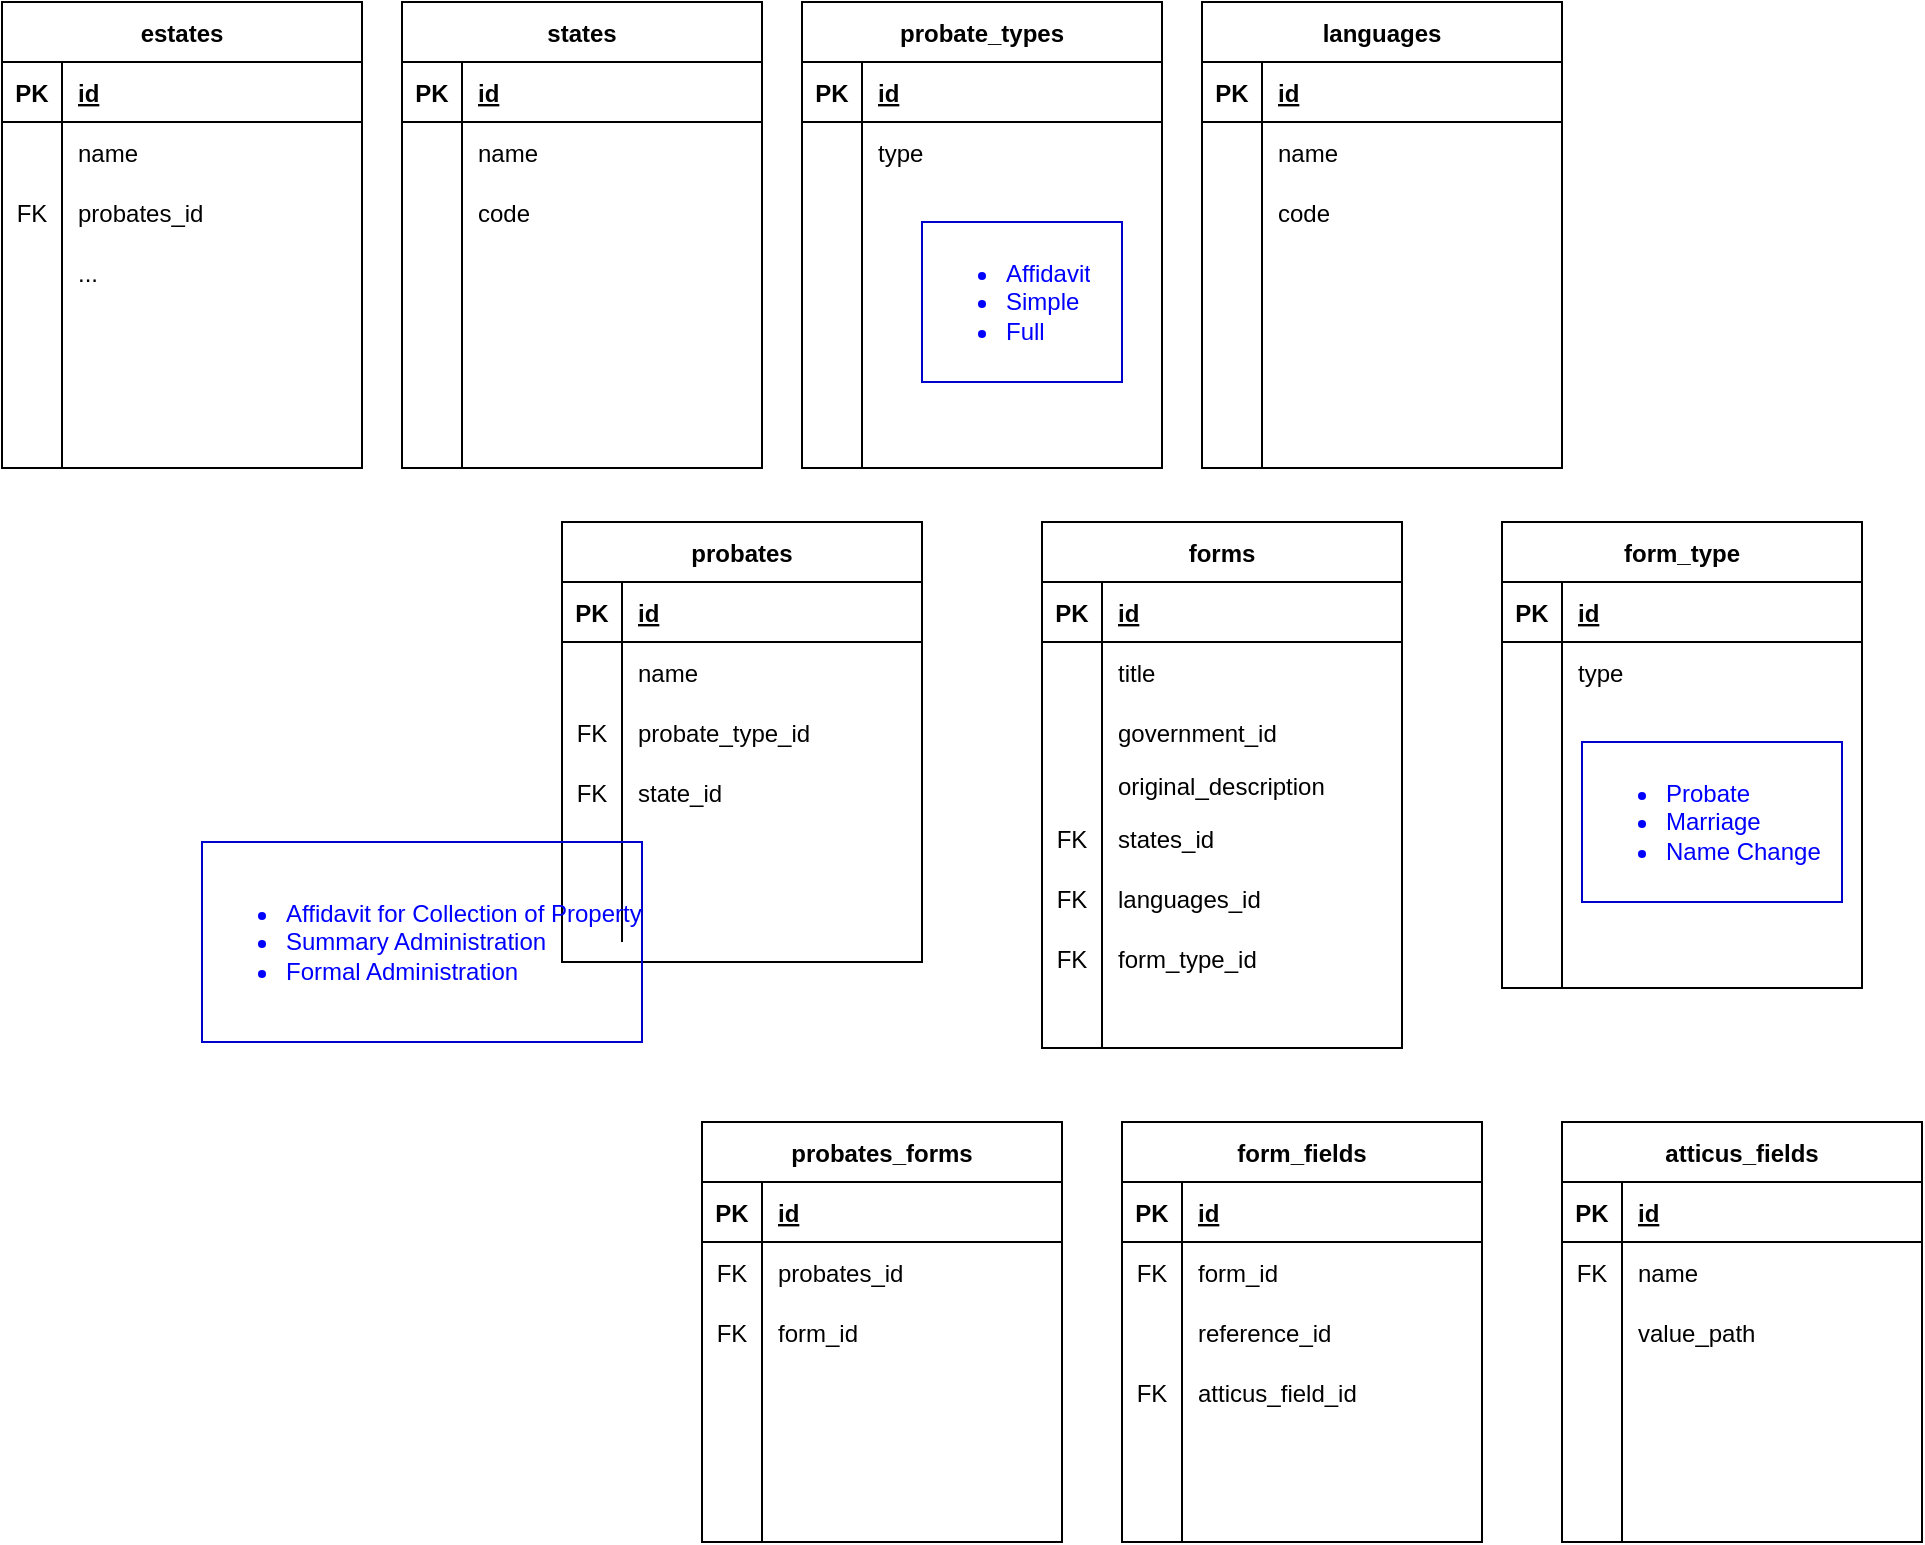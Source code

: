 <mxfile version="20.2.4" type="github">
  <diagram name="Page-1" id="9f46799a-70d6-7492-0946-bef42562c5a5">
    <mxGraphModel dx="1186" dy="667" grid="1" gridSize="10" guides="1" tooltips="1" connect="1" arrows="1" fold="1" page="1" pageScale="1" pageWidth="1100" pageHeight="850" background="none" math="0" shadow="0">
      <root>
        <mxCell id="0" />
        <mxCell id="1" parent="0" />
        <mxCell id="NDFo5cBkrjXVHuGbAwNf-1" value="estates" style="shape=table;startSize=30;container=1;collapsible=1;childLayout=tableLayout;fixedRows=1;rowLines=0;fontStyle=1;align=center;resizeLast=1;" vertex="1" parent="1">
          <mxGeometry x="40" y="40" width="180" height="233" as="geometry" />
        </mxCell>
        <mxCell id="NDFo5cBkrjXVHuGbAwNf-2" value="" style="shape=tableRow;horizontal=0;startSize=0;swimlaneHead=0;swimlaneBody=0;fillColor=none;collapsible=0;dropTarget=0;points=[[0,0.5],[1,0.5]];portConstraint=eastwest;top=0;left=0;right=0;bottom=1;" vertex="1" parent="NDFo5cBkrjXVHuGbAwNf-1">
          <mxGeometry y="30" width="180" height="30" as="geometry" />
        </mxCell>
        <mxCell id="NDFo5cBkrjXVHuGbAwNf-3" value="PK" style="shape=partialRectangle;connectable=0;fillColor=none;top=0;left=0;bottom=0;right=0;fontStyle=1;overflow=hidden;" vertex="1" parent="NDFo5cBkrjXVHuGbAwNf-2">
          <mxGeometry width="30" height="30" as="geometry">
            <mxRectangle width="30" height="30" as="alternateBounds" />
          </mxGeometry>
        </mxCell>
        <mxCell id="NDFo5cBkrjXVHuGbAwNf-4" value="id" style="shape=partialRectangle;connectable=0;fillColor=none;top=0;left=0;bottom=0;right=0;align=left;spacingLeft=6;fontStyle=5;overflow=hidden;" vertex="1" parent="NDFo5cBkrjXVHuGbAwNf-2">
          <mxGeometry x="30" width="150" height="30" as="geometry">
            <mxRectangle width="150" height="30" as="alternateBounds" />
          </mxGeometry>
        </mxCell>
        <mxCell id="NDFo5cBkrjXVHuGbAwNf-5" value="" style="shape=tableRow;horizontal=0;startSize=0;swimlaneHead=0;swimlaneBody=0;fillColor=none;collapsible=0;dropTarget=0;points=[[0,0.5],[1,0.5]];portConstraint=eastwest;top=0;left=0;right=0;bottom=0;" vertex="1" parent="NDFo5cBkrjXVHuGbAwNf-1">
          <mxGeometry y="60" width="180" height="30" as="geometry" />
        </mxCell>
        <mxCell id="NDFo5cBkrjXVHuGbAwNf-6" value="" style="shape=partialRectangle;connectable=0;fillColor=none;top=0;left=0;bottom=0;right=0;editable=1;overflow=hidden;" vertex="1" parent="NDFo5cBkrjXVHuGbAwNf-5">
          <mxGeometry width="30" height="30" as="geometry">
            <mxRectangle width="30" height="30" as="alternateBounds" />
          </mxGeometry>
        </mxCell>
        <mxCell id="NDFo5cBkrjXVHuGbAwNf-7" value="name" style="shape=partialRectangle;connectable=0;fillColor=none;top=0;left=0;bottom=0;right=0;align=left;spacingLeft=6;overflow=hidden;" vertex="1" parent="NDFo5cBkrjXVHuGbAwNf-5">
          <mxGeometry x="30" width="150" height="30" as="geometry">
            <mxRectangle width="150" height="30" as="alternateBounds" />
          </mxGeometry>
        </mxCell>
        <mxCell id="NDFo5cBkrjXVHuGbAwNf-27" value="" style="shape=tableRow;horizontal=0;startSize=0;swimlaneHead=0;swimlaneBody=0;fillColor=none;collapsible=0;dropTarget=0;points=[[0,0.5],[1,0.5]];portConstraint=eastwest;top=0;left=0;right=0;bottom=0;" vertex="1" parent="NDFo5cBkrjXVHuGbAwNf-1">
          <mxGeometry y="90" width="180" height="30" as="geometry" />
        </mxCell>
        <mxCell id="NDFo5cBkrjXVHuGbAwNf-28" value="FK" style="shape=partialRectangle;connectable=0;fillColor=none;top=0;left=0;bottom=0;right=0;fontStyle=0;overflow=hidden;" vertex="1" parent="NDFo5cBkrjXVHuGbAwNf-27">
          <mxGeometry width="30" height="30" as="geometry">
            <mxRectangle width="30" height="30" as="alternateBounds" />
          </mxGeometry>
        </mxCell>
        <mxCell id="NDFo5cBkrjXVHuGbAwNf-29" value="probates_id" style="shape=partialRectangle;connectable=0;fillColor=none;top=0;left=0;bottom=0;right=0;align=left;spacingLeft=6;fontStyle=0;overflow=hidden;" vertex="1" parent="NDFo5cBkrjXVHuGbAwNf-27">
          <mxGeometry x="30" width="150" height="30" as="geometry">
            <mxRectangle width="150" height="30" as="alternateBounds" />
          </mxGeometry>
        </mxCell>
        <mxCell id="NDFo5cBkrjXVHuGbAwNf-37" value="" style="shape=tableRow;horizontal=0;startSize=0;swimlaneHead=0;swimlaneBody=0;fillColor=none;collapsible=0;dropTarget=0;points=[[0,0.5],[1,0.5]];portConstraint=eastwest;top=0;left=0;right=0;bottom=0;" vertex="1" parent="NDFo5cBkrjXVHuGbAwNf-1">
          <mxGeometry y="120" width="180" height="30" as="geometry" />
        </mxCell>
        <mxCell id="NDFo5cBkrjXVHuGbAwNf-38" value="" style="shape=partialRectangle;connectable=0;fillColor=none;top=0;left=0;bottom=0;right=0;editable=1;overflow=hidden;" vertex="1" parent="NDFo5cBkrjXVHuGbAwNf-37">
          <mxGeometry width="30" height="30" as="geometry">
            <mxRectangle width="30" height="30" as="alternateBounds" />
          </mxGeometry>
        </mxCell>
        <mxCell id="NDFo5cBkrjXVHuGbAwNf-39" value="..." style="shape=partialRectangle;connectable=0;fillColor=none;top=0;left=0;bottom=0;right=0;align=left;spacingLeft=6;overflow=hidden;" vertex="1" parent="NDFo5cBkrjXVHuGbAwNf-37">
          <mxGeometry x="30" width="150" height="30" as="geometry">
            <mxRectangle width="150" height="30" as="alternateBounds" />
          </mxGeometry>
        </mxCell>
        <mxCell id="NDFo5cBkrjXVHuGbAwNf-8" value="" style="shape=tableRow;horizontal=0;startSize=0;swimlaneHead=0;swimlaneBody=0;fillColor=none;collapsible=0;dropTarget=0;points=[[0,0.5],[1,0.5]];portConstraint=eastwest;top=0;left=0;right=0;bottom=0;" vertex="1" parent="NDFo5cBkrjXVHuGbAwNf-1">
          <mxGeometry y="150" width="180" height="30" as="geometry" />
        </mxCell>
        <mxCell id="NDFo5cBkrjXVHuGbAwNf-9" value="" style="shape=partialRectangle;connectable=0;fillColor=none;top=0;left=0;bottom=0;right=0;editable=1;overflow=hidden;" vertex="1" parent="NDFo5cBkrjXVHuGbAwNf-8">
          <mxGeometry width="30" height="30" as="geometry">
            <mxRectangle width="30" height="30" as="alternateBounds" />
          </mxGeometry>
        </mxCell>
        <mxCell id="NDFo5cBkrjXVHuGbAwNf-10" value="" style="shape=partialRectangle;connectable=0;fillColor=none;top=0;left=0;bottom=0;right=0;align=left;spacingLeft=6;overflow=hidden;" vertex="1" parent="NDFo5cBkrjXVHuGbAwNf-8">
          <mxGeometry x="30" width="150" height="30" as="geometry">
            <mxRectangle width="150" height="30" as="alternateBounds" />
          </mxGeometry>
        </mxCell>
        <mxCell id="NDFo5cBkrjXVHuGbAwNf-11" value="" style="shape=tableRow;horizontal=0;startSize=0;swimlaneHead=0;swimlaneBody=0;fillColor=none;collapsible=0;dropTarget=0;points=[[0,0.5],[1,0.5]];portConstraint=eastwest;top=0;left=0;right=0;bottom=0;" vertex="1" parent="NDFo5cBkrjXVHuGbAwNf-1">
          <mxGeometry y="180" width="180" height="23" as="geometry" />
        </mxCell>
        <mxCell id="NDFo5cBkrjXVHuGbAwNf-12" value="" style="shape=partialRectangle;connectable=0;fillColor=none;top=0;left=0;bottom=0;right=0;editable=1;overflow=hidden;" vertex="1" parent="NDFo5cBkrjXVHuGbAwNf-11">
          <mxGeometry width="30" height="23" as="geometry">
            <mxRectangle width="30" height="23" as="alternateBounds" />
          </mxGeometry>
        </mxCell>
        <mxCell id="NDFo5cBkrjXVHuGbAwNf-13" value="" style="shape=partialRectangle;connectable=0;fillColor=none;top=0;left=0;bottom=0;right=0;align=left;spacingLeft=6;overflow=hidden;" vertex="1" parent="NDFo5cBkrjXVHuGbAwNf-11">
          <mxGeometry x="30" width="150" height="23" as="geometry">
            <mxRectangle width="150" height="23" as="alternateBounds" />
          </mxGeometry>
        </mxCell>
        <mxCell id="NDFo5cBkrjXVHuGbAwNf-30" value="" style="shape=tableRow;horizontal=0;startSize=0;swimlaneHead=0;swimlaneBody=0;fillColor=none;collapsible=0;dropTarget=0;points=[[0,0.5],[1,0.5]];portConstraint=eastwest;top=0;left=0;right=0;bottom=0;" vertex="1" parent="NDFo5cBkrjXVHuGbAwNf-1">
          <mxGeometry y="203" width="180" height="30" as="geometry" />
        </mxCell>
        <mxCell id="NDFo5cBkrjXVHuGbAwNf-31" value="" style="shape=partialRectangle;connectable=0;fillColor=none;top=0;left=0;bottom=0;right=0;fontStyle=0;overflow=hidden;" vertex="1" parent="NDFo5cBkrjXVHuGbAwNf-30">
          <mxGeometry width="30" height="30" as="geometry">
            <mxRectangle width="30" height="30" as="alternateBounds" />
          </mxGeometry>
        </mxCell>
        <mxCell id="NDFo5cBkrjXVHuGbAwNf-32" value="" style="shape=partialRectangle;connectable=0;fillColor=none;top=0;left=0;bottom=0;right=0;align=left;spacingLeft=6;fontStyle=0;overflow=hidden;" vertex="1" parent="NDFo5cBkrjXVHuGbAwNf-30">
          <mxGeometry x="30" width="150" height="30" as="geometry">
            <mxRectangle width="150" height="30" as="alternateBounds" />
          </mxGeometry>
        </mxCell>
        <mxCell id="NDFo5cBkrjXVHuGbAwNf-40" value="forms" style="shape=table;startSize=30;container=1;collapsible=1;childLayout=tableLayout;fixedRows=1;rowLines=0;fontStyle=1;align=center;resizeLast=1;" vertex="1" parent="1">
          <mxGeometry x="560" y="300" width="180" height="263" as="geometry" />
        </mxCell>
        <mxCell id="NDFo5cBkrjXVHuGbAwNf-41" value="" style="shape=tableRow;horizontal=0;startSize=0;swimlaneHead=0;swimlaneBody=0;fillColor=none;collapsible=0;dropTarget=0;points=[[0,0.5],[1,0.5]];portConstraint=eastwest;top=0;left=0;right=0;bottom=1;" vertex="1" parent="NDFo5cBkrjXVHuGbAwNf-40">
          <mxGeometry y="30" width="180" height="30" as="geometry" />
        </mxCell>
        <mxCell id="NDFo5cBkrjXVHuGbAwNf-42" value="PK" style="shape=partialRectangle;connectable=0;fillColor=none;top=0;left=0;bottom=0;right=0;fontStyle=1;overflow=hidden;" vertex="1" parent="NDFo5cBkrjXVHuGbAwNf-41">
          <mxGeometry width="30" height="30" as="geometry">
            <mxRectangle width="30" height="30" as="alternateBounds" />
          </mxGeometry>
        </mxCell>
        <mxCell id="NDFo5cBkrjXVHuGbAwNf-43" value="id" style="shape=partialRectangle;connectable=0;fillColor=none;top=0;left=0;bottom=0;right=0;align=left;spacingLeft=6;fontStyle=5;overflow=hidden;" vertex="1" parent="NDFo5cBkrjXVHuGbAwNf-41">
          <mxGeometry x="30" width="150" height="30" as="geometry">
            <mxRectangle width="150" height="30" as="alternateBounds" />
          </mxGeometry>
        </mxCell>
        <mxCell id="NDFo5cBkrjXVHuGbAwNf-44" value="" style="shape=tableRow;horizontal=0;startSize=0;swimlaneHead=0;swimlaneBody=0;fillColor=none;collapsible=0;dropTarget=0;points=[[0,0.5],[1,0.5]];portConstraint=eastwest;top=0;left=0;right=0;bottom=0;" vertex="1" parent="NDFo5cBkrjXVHuGbAwNf-40">
          <mxGeometry y="60" width="180" height="30" as="geometry" />
        </mxCell>
        <mxCell id="NDFo5cBkrjXVHuGbAwNf-45" value="" style="shape=partialRectangle;connectable=0;fillColor=none;top=0;left=0;bottom=0;right=0;editable=1;overflow=hidden;" vertex="1" parent="NDFo5cBkrjXVHuGbAwNf-44">
          <mxGeometry width="30" height="30" as="geometry">
            <mxRectangle width="30" height="30" as="alternateBounds" />
          </mxGeometry>
        </mxCell>
        <mxCell id="NDFo5cBkrjXVHuGbAwNf-46" value="title" style="shape=partialRectangle;connectable=0;fillColor=none;top=0;left=0;bottom=0;right=0;align=left;spacingLeft=6;overflow=hidden;" vertex="1" parent="NDFo5cBkrjXVHuGbAwNf-44">
          <mxGeometry x="30" width="150" height="30" as="geometry">
            <mxRectangle width="150" height="30" as="alternateBounds" />
          </mxGeometry>
        </mxCell>
        <mxCell id="NDFo5cBkrjXVHuGbAwNf-47" value="" style="shape=tableRow;horizontal=0;startSize=0;swimlaneHead=0;swimlaneBody=0;fillColor=none;collapsible=0;dropTarget=0;points=[[0,0.5],[1,0.5]];portConstraint=eastwest;top=0;left=0;right=0;bottom=0;" vertex="1" parent="NDFo5cBkrjXVHuGbAwNf-40">
          <mxGeometry y="90" width="180" height="30" as="geometry" />
        </mxCell>
        <mxCell id="NDFo5cBkrjXVHuGbAwNf-48" value="" style="shape=partialRectangle;connectable=0;fillColor=none;top=0;left=0;bottom=0;right=0;editable=1;overflow=hidden;" vertex="1" parent="NDFo5cBkrjXVHuGbAwNf-47">
          <mxGeometry width="30" height="30" as="geometry">
            <mxRectangle width="30" height="30" as="alternateBounds" />
          </mxGeometry>
        </mxCell>
        <mxCell id="NDFo5cBkrjXVHuGbAwNf-49" value="government_id" style="shape=partialRectangle;connectable=0;fillColor=none;top=0;left=0;bottom=0;right=0;align=left;spacingLeft=6;overflow=hidden;" vertex="1" parent="NDFo5cBkrjXVHuGbAwNf-47">
          <mxGeometry x="30" width="150" height="30" as="geometry">
            <mxRectangle width="150" height="30" as="alternateBounds" />
          </mxGeometry>
        </mxCell>
        <mxCell id="NDFo5cBkrjXVHuGbAwNf-50" value="" style="shape=tableRow;horizontal=0;startSize=0;swimlaneHead=0;swimlaneBody=0;fillColor=none;collapsible=0;dropTarget=0;points=[[0,0.5],[1,0.5]];portConstraint=eastwest;top=0;left=0;right=0;bottom=0;" vertex="1" parent="NDFo5cBkrjXVHuGbAwNf-40">
          <mxGeometry y="120" width="180" height="23" as="geometry" />
        </mxCell>
        <mxCell id="NDFo5cBkrjXVHuGbAwNf-51" value="" style="shape=partialRectangle;connectable=0;fillColor=none;top=0;left=0;bottom=0;right=0;editable=1;overflow=hidden;" vertex="1" parent="NDFo5cBkrjXVHuGbAwNf-50">
          <mxGeometry width="30" height="23" as="geometry">
            <mxRectangle width="30" height="23" as="alternateBounds" />
          </mxGeometry>
        </mxCell>
        <mxCell id="NDFo5cBkrjXVHuGbAwNf-52" value="original_description" style="shape=partialRectangle;connectable=0;fillColor=none;top=0;left=0;bottom=0;right=0;align=left;spacingLeft=6;overflow=hidden;" vertex="1" parent="NDFo5cBkrjXVHuGbAwNf-50">
          <mxGeometry x="30" width="150" height="23" as="geometry">
            <mxRectangle width="150" height="23" as="alternateBounds" />
          </mxGeometry>
        </mxCell>
        <mxCell id="NDFo5cBkrjXVHuGbAwNf-53" value="" style="shape=tableRow;horizontal=0;startSize=0;swimlaneHead=0;swimlaneBody=0;fillColor=none;collapsible=0;dropTarget=0;points=[[0,0.5],[1,0.5]];portConstraint=eastwest;top=0;left=0;right=0;bottom=0;" vertex="1" parent="NDFo5cBkrjXVHuGbAwNf-40">
          <mxGeometry y="143" width="180" height="30" as="geometry" />
        </mxCell>
        <mxCell id="NDFo5cBkrjXVHuGbAwNf-54" value="FK" style="shape=partialRectangle;connectable=0;fillColor=none;top=0;left=0;bottom=0;right=0;fontStyle=0;overflow=hidden;" vertex="1" parent="NDFo5cBkrjXVHuGbAwNf-53">
          <mxGeometry width="30" height="30" as="geometry">
            <mxRectangle width="30" height="30" as="alternateBounds" />
          </mxGeometry>
        </mxCell>
        <mxCell id="NDFo5cBkrjXVHuGbAwNf-55" value="states_id" style="shape=partialRectangle;connectable=0;fillColor=none;top=0;left=0;bottom=0;right=0;align=left;spacingLeft=6;fontStyle=0;overflow=hidden;" vertex="1" parent="NDFo5cBkrjXVHuGbAwNf-53">
          <mxGeometry x="30" width="150" height="30" as="geometry">
            <mxRectangle width="150" height="30" as="alternateBounds" />
          </mxGeometry>
        </mxCell>
        <mxCell id="NDFo5cBkrjXVHuGbAwNf-56" value="" style="shape=tableRow;horizontal=0;startSize=0;swimlaneHead=0;swimlaneBody=0;fillColor=none;collapsible=0;dropTarget=0;points=[[0,0.5],[1,0.5]];portConstraint=eastwest;top=0;left=0;right=0;bottom=0;" vertex="1" parent="NDFo5cBkrjXVHuGbAwNf-40">
          <mxGeometry y="173" width="180" height="30" as="geometry" />
        </mxCell>
        <mxCell id="NDFo5cBkrjXVHuGbAwNf-57" value="FK" style="shape=partialRectangle;connectable=0;fillColor=none;top=0;left=0;bottom=0;right=0;fontStyle=0;overflow=hidden;" vertex="1" parent="NDFo5cBkrjXVHuGbAwNf-56">
          <mxGeometry width="30" height="30" as="geometry">
            <mxRectangle width="30" height="30" as="alternateBounds" />
          </mxGeometry>
        </mxCell>
        <mxCell id="NDFo5cBkrjXVHuGbAwNf-58" value="languages_id" style="shape=partialRectangle;connectable=0;fillColor=none;top=0;left=0;bottom=0;right=0;align=left;spacingLeft=6;fontStyle=0;overflow=hidden;" vertex="1" parent="NDFo5cBkrjXVHuGbAwNf-56">
          <mxGeometry x="30" width="150" height="30" as="geometry">
            <mxRectangle width="150" height="30" as="alternateBounds" />
          </mxGeometry>
        </mxCell>
        <mxCell id="NDFo5cBkrjXVHuGbAwNf-213" value="" style="shape=tableRow;horizontal=0;startSize=0;swimlaneHead=0;swimlaneBody=0;fillColor=none;collapsible=0;dropTarget=0;points=[[0,0.5],[1,0.5]];portConstraint=eastwest;top=0;left=0;right=0;bottom=0;" vertex="1" parent="NDFo5cBkrjXVHuGbAwNf-40">
          <mxGeometry y="203" width="180" height="30" as="geometry" />
        </mxCell>
        <mxCell id="NDFo5cBkrjXVHuGbAwNf-214" value="FK" style="shape=partialRectangle;connectable=0;fillColor=none;top=0;left=0;bottom=0;right=0;fontStyle=0;overflow=hidden;" vertex="1" parent="NDFo5cBkrjXVHuGbAwNf-213">
          <mxGeometry width="30" height="30" as="geometry">
            <mxRectangle width="30" height="30" as="alternateBounds" />
          </mxGeometry>
        </mxCell>
        <mxCell id="NDFo5cBkrjXVHuGbAwNf-215" value="form_type_id" style="shape=partialRectangle;connectable=0;fillColor=none;top=0;left=0;bottom=0;right=0;align=left;spacingLeft=6;fontStyle=0;overflow=hidden;" vertex="1" parent="NDFo5cBkrjXVHuGbAwNf-213">
          <mxGeometry x="30" width="150" height="30" as="geometry">
            <mxRectangle width="150" height="30" as="alternateBounds" />
          </mxGeometry>
        </mxCell>
        <mxCell id="NDFo5cBkrjXVHuGbAwNf-59" value="" style="shape=tableRow;horizontal=0;startSize=0;swimlaneHead=0;swimlaneBody=0;fillColor=none;collapsible=0;dropTarget=0;points=[[0,0.5],[1,0.5]];portConstraint=eastwest;top=0;left=0;right=0;bottom=0;" vertex="1" parent="NDFo5cBkrjXVHuGbAwNf-40">
          <mxGeometry y="233" width="180" height="30" as="geometry" />
        </mxCell>
        <mxCell id="NDFo5cBkrjXVHuGbAwNf-60" value="" style="shape=partialRectangle;connectable=0;fillColor=none;top=0;left=0;bottom=0;right=0;editable=1;overflow=hidden;" vertex="1" parent="NDFo5cBkrjXVHuGbAwNf-59">
          <mxGeometry width="30" height="30" as="geometry">
            <mxRectangle width="30" height="30" as="alternateBounds" />
          </mxGeometry>
        </mxCell>
        <mxCell id="NDFo5cBkrjXVHuGbAwNf-61" value="" style="shape=partialRectangle;connectable=0;fillColor=none;top=0;left=0;bottom=0;right=0;align=left;spacingLeft=6;overflow=hidden;" vertex="1" parent="NDFo5cBkrjXVHuGbAwNf-59">
          <mxGeometry x="30" width="150" height="30" as="geometry">
            <mxRectangle width="150" height="30" as="alternateBounds" />
          </mxGeometry>
        </mxCell>
        <mxCell id="NDFo5cBkrjXVHuGbAwNf-62" value="probate_types" style="shape=table;startSize=30;container=1;collapsible=1;childLayout=tableLayout;fixedRows=1;rowLines=0;fontStyle=1;align=center;resizeLast=1;" vertex="1" parent="1">
          <mxGeometry x="440" y="40" width="180" height="233" as="geometry" />
        </mxCell>
        <mxCell id="NDFo5cBkrjXVHuGbAwNf-63" value="" style="shape=tableRow;horizontal=0;startSize=0;swimlaneHead=0;swimlaneBody=0;fillColor=none;collapsible=0;dropTarget=0;points=[[0,0.5],[1,0.5]];portConstraint=eastwest;top=0;left=0;right=0;bottom=1;" vertex="1" parent="NDFo5cBkrjXVHuGbAwNf-62">
          <mxGeometry y="30" width="180" height="30" as="geometry" />
        </mxCell>
        <mxCell id="NDFo5cBkrjXVHuGbAwNf-64" value="PK" style="shape=partialRectangle;connectable=0;fillColor=none;top=0;left=0;bottom=0;right=0;fontStyle=1;overflow=hidden;" vertex="1" parent="NDFo5cBkrjXVHuGbAwNf-63">
          <mxGeometry width="30" height="30" as="geometry">
            <mxRectangle width="30" height="30" as="alternateBounds" />
          </mxGeometry>
        </mxCell>
        <mxCell id="NDFo5cBkrjXVHuGbAwNf-65" value="id" style="shape=partialRectangle;connectable=0;fillColor=none;top=0;left=0;bottom=0;right=0;align=left;spacingLeft=6;fontStyle=5;overflow=hidden;" vertex="1" parent="NDFo5cBkrjXVHuGbAwNf-63">
          <mxGeometry x="30" width="150" height="30" as="geometry">
            <mxRectangle width="150" height="30" as="alternateBounds" />
          </mxGeometry>
        </mxCell>
        <mxCell id="NDFo5cBkrjXVHuGbAwNf-66" value="" style="shape=tableRow;horizontal=0;startSize=0;swimlaneHead=0;swimlaneBody=0;fillColor=none;collapsible=0;dropTarget=0;points=[[0,0.5],[1,0.5]];portConstraint=eastwest;top=0;left=0;right=0;bottom=0;" vertex="1" parent="NDFo5cBkrjXVHuGbAwNf-62">
          <mxGeometry y="60" width="180" height="30" as="geometry" />
        </mxCell>
        <mxCell id="NDFo5cBkrjXVHuGbAwNf-67" value="" style="shape=partialRectangle;connectable=0;fillColor=none;top=0;left=0;bottom=0;right=0;editable=1;overflow=hidden;" vertex="1" parent="NDFo5cBkrjXVHuGbAwNf-66">
          <mxGeometry width="30" height="30" as="geometry">
            <mxRectangle width="30" height="30" as="alternateBounds" />
          </mxGeometry>
        </mxCell>
        <mxCell id="NDFo5cBkrjXVHuGbAwNf-68" value="type" style="shape=partialRectangle;connectable=0;fillColor=none;top=0;left=0;bottom=0;right=0;align=left;spacingLeft=6;overflow=hidden;" vertex="1" parent="NDFo5cBkrjXVHuGbAwNf-66">
          <mxGeometry x="30" width="150" height="30" as="geometry">
            <mxRectangle width="150" height="30" as="alternateBounds" />
          </mxGeometry>
        </mxCell>
        <mxCell id="NDFo5cBkrjXVHuGbAwNf-69" value="" style="shape=tableRow;horizontal=0;startSize=0;swimlaneHead=0;swimlaneBody=0;fillColor=none;collapsible=0;dropTarget=0;points=[[0,0.5],[1,0.5]];portConstraint=eastwest;top=0;left=0;right=0;bottom=0;" vertex="1" parent="NDFo5cBkrjXVHuGbAwNf-62">
          <mxGeometry y="90" width="180" height="30" as="geometry" />
        </mxCell>
        <mxCell id="NDFo5cBkrjXVHuGbAwNf-70" value="" style="shape=partialRectangle;connectable=0;fillColor=none;top=0;left=0;bottom=0;right=0;fontStyle=0;overflow=hidden;" vertex="1" parent="NDFo5cBkrjXVHuGbAwNf-69">
          <mxGeometry width="30" height="30" as="geometry">
            <mxRectangle width="30" height="30" as="alternateBounds" />
          </mxGeometry>
        </mxCell>
        <mxCell id="NDFo5cBkrjXVHuGbAwNf-71" value="" style="shape=partialRectangle;connectable=0;fillColor=none;top=0;left=0;bottom=0;right=0;align=left;spacingLeft=6;fontStyle=0;overflow=hidden;" vertex="1" parent="NDFo5cBkrjXVHuGbAwNf-69">
          <mxGeometry x="30" width="150" height="30" as="geometry">
            <mxRectangle width="150" height="30" as="alternateBounds" />
          </mxGeometry>
        </mxCell>
        <mxCell id="NDFo5cBkrjXVHuGbAwNf-72" value="" style="shape=tableRow;horizontal=0;startSize=0;swimlaneHead=0;swimlaneBody=0;fillColor=none;collapsible=0;dropTarget=0;points=[[0,0.5],[1,0.5]];portConstraint=eastwest;top=0;left=0;right=0;bottom=0;" vertex="1" parent="NDFo5cBkrjXVHuGbAwNf-62">
          <mxGeometry y="120" width="180" height="30" as="geometry" />
        </mxCell>
        <mxCell id="NDFo5cBkrjXVHuGbAwNf-73" value="" style="shape=partialRectangle;connectable=0;fillColor=none;top=0;left=0;bottom=0;right=0;editable=1;overflow=hidden;" vertex="1" parent="NDFo5cBkrjXVHuGbAwNf-72">
          <mxGeometry width="30" height="30" as="geometry">
            <mxRectangle width="30" height="30" as="alternateBounds" />
          </mxGeometry>
        </mxCell>
        <mxCell id="NDFo5cBkrjXVHuGbAwNf-74" value="" style="shape=partialRectangle;connectable=0;fillColor=none;top=0;left=0;bottom=0;right=0;align=left;spacingLeft=6;overflow=hidden;" vertex="1" parent="NDFo5cBkrjXVHuGbAwNf-72">
          <mxGeometry x="30" width="150" height="30" as="geometry">
            <mxRectangle width="150" height="30" as="alternateBounds" />
          </mxGeometry>
        </mxCell>
        <mxCell id="NDFo5cBkrjXVHuGbAwNf-75" value="" style="shape=tableRow;horizontal=0;startSize=0;swimlaneHead=0;swimlaneBody=0;fillColor=none;collapsible=0;dropTarget=0;points=[[0,0.5],[1,0.5]];portConstraint=eastwest;top=0;left=0;right=0;bottom=0;" vertex="1" parent="NDFo5cBkrjXVHuGbAwNf-62">
          <mxGeometry y="150" width="180" height="30" as="geometry" />
        </mxCell>
        <mxCell id="NDFo5cBkrjXVHuGbAwNf-76" value="" style="shape=partialRectangle;connectable=0;fillColor=none;top=0;left=0;bottom=0;right=0;editable=1;overflow=hidden;" vertex="1" parent="NDFo5cBkrjXVHuGbAwNf-75">
          <mxGeometry width="30" height="30" as="geometry">
            <mxRectangle width="30" height="30" as="alternateBounds" />
          </mxGeometry>
        </mxCell>
        <mxCell id="NDFo5cBkrjXVHuGbAwNf-77" value="" style="shape=partialRectangle;connectable=0;fillColor=none;top=0;left=0;bottom=0;right=0;align=left;spacingLeft=6;overflow=hidden;" vertex="1" parent="NDFo5cBkrjXVHuGbAwNf-75">
          <mxGeometry x="30" width="150" height="30" as="geometry">
            <mxRectangle width="150" height="30" as="alternateBounds" />
          </mxGeometry>
        </mxCell>
        <mxCell id="NDFo5cBkrjXVHuGbAwNf-78" value="" style="shape=tableRow;horizontal=0;startSize=0;swimlaneHead=0;swimlaneBody=0;fillColor=none;collapsible=0;dropTarget=0;points=[[0,0.5],[1,0.5]];portConstraint=eastwest;top=0;left=0;right=0;bottom=0;" vertex="1" parent="NDFo5cBkrjXVHuGbAwNf-62">
          <mxGeometry y="180" width="180" height="23" as="geometry" />
        </mxCell>
        <mxCell id="NDFo5cBkrjXVHuGbAwNf-79" value="" style="shape=partialRectangle;connectable=0;fillColor=none;top=0;left=0;bottom=0;right=0;editable=1;overflow=hidden;" vertex="1" parent="NDFo5cBkrjXVHuGbAwNf-78">
          <mxGeometry width="30" height="23" as="geometry">
            <mxRectangle width="30" height="23" as="alternateBounds" />
          </mxGeometry>
        </mxCell>
        <mxCell id="NDFo5cBkrjXVHuGbAwNf-80" value="" style="shape=partialRectangle;connectable=0;fillColor=none;top=0;left=0;bottom=0;right=0;align=left;spacingLeft=6;overflow=hidden;" vertex="1" parent="NDFo5cBkrjXVHuGbAwNf-78">
          <mxGeometry x="30" width="150" height="23" as="geometry">
            <mxRectangle width="150" height="23" as="alternateBounds" />
          </mxGeometry>
        </mxCell>
        <mxCell id="NDFo5cBkrjXVHuGbAwNf-81" value="" style="shape=tableRow;horizontal=0;startSize=0;swimlaneHead=0;swimlaneBody=0;fillColor=none;collapsible=0;dropTarget=0;points=[[0,0.5],[1,0.5]];portConstraint=eastwest;top=0;left=0;right=0;bottom=0;" vertex="1" parent="NDFo5cBkrjXVHuGbAwNf-62">
          <mxGeometry y="203" width="180" height="30" as="geometry" />
        </mxCell>
        <mxCell id="NDFo5cBkrjXVHuGbAwNf-82" value="" style="shape=partialRectangle;connectable=0;fillColor=none;top=0;left=0;bottom=0;right=0;fontStyle=0;overflow=hidden;" vertex="1" parent="NDFo5cBkrjXVHuGbAwNf-81">
          <mxGeometry width="30" height="30" as="geometry">
            <mxRectangle width="30" height="30" as="alternateBounds" />
          </mxGeometry>
        </mxCell>
        <mxCell id="NDFo5cBkrjXVHuGbAwNf-83" value="" style="shape=partialRectangle;connectable=0;fillColor=none;top=0;left=0;bottom=0;right=0;align=left;spacingLeft=6;fontStyle=0;overflow=hidden;" vertex="1" parent="NDFo5cBkrjXVHuGbAwNf-81">
          <mxGeometry x="30" width="150" height="30" as="geometry">
            <mxRectangle width="150" height="30" as="alternateBounds" />
          </mxGeometry>
        </mxCell>
        <mxCell id="NDFo5cBkrjXVHuGbAwNf-112" value="probates" style="shape=table;startSize=30;container=1;collapsible=1;childLayout=tableLayout;fixedRows=1;rowLines=0;fontStyle=1;align=center;resizeLast=1;" vertex="1" parent="1">
          <mxGeometry x="320" y="300" width="180" height="220" as="geometry" />
        </mxCell>
        <mxCell id="NDFo5cBkrjXVHuGbAwNf-113" value="" style="shape=tableRow;horizontal=0;startSize=0;swimlaneHead=0;swimlaneBody=0;fillColor=none;collapsible=0;dropTarget=0;points=[[0,0.5],[1,0.5]];portConstraint=eastwest;top=0;left=0;right=0;bottom=1;" vertex="1" parent="NDFo5cBkrjXVHuGbAwNf-112">
          <mxGeometry y="30" width="180" height="30" as="geometry" />
        </mxCell>
        <mxCell id="NDFo5cBkrjXVHuGbAwNf-114" value="PK" style="shape=partialRectangle;connectable=0;fillColor=none;top=0;left=0;bottom=0;right=0;fontStyle=1;overflow=hidden;" vertex="1" parent="NDFo5cBkrjXVHuGbAwNf-113">
          <mxGeometry width="30" height="30" as="geometry">
            <mxRectangle width="30" height="30" as="alternateBounds" />
          </mxGeometry>
        </mxCell>
        <mxCell id="NDFo5cBkrjXVHuGbAwNf-115" value="id" style="shape=partialRectangle;connectable=0;fillColor=none;top=0;left=0;bottom=0;right=0;align=left;spacingLeft=6;fontStyle=5;overflow=hidden;" vertex="1" parent="NDFo5cBkrjXVHuGbAwNf-113">
          <mxGeometry x="30" width="150" height="30" as="geometry">
            <mxRectangle width="150" height="30" as="alternateBounds" />
          </mxGeometry>
        </mxCell>
        <mxCell id="NDFo5cBkrjXVHuGbAwNf-116" value="" style="shape=tableRow;horizontal=0;startSize=0;swimlaneHead=0;swimlaneBody=0;fillColor=none;collapsible=0;dropTarget=0;points=[[0,0.5],[1,0.5]];portConstraint=eastwest;top=0;left=0;right=0;bottom=0;" vertex="1" parent="NDFo5cBkrjXVHuGbAwNf-112">
          <mxGeometry y="60" width="180" height="30" as="geometry" />
        </mxCell>
        <mxCell id="NDFo5cBkrjXVHuGbAwNf-117" value="" style="shape=partialRectangle;connectable=0;fillColor=none;top=0;left=0;bottom=0;right=0;editable=1;overflow=hidden;" vertex="1" parent="NDFo5cBkrjXVHuGbAwNf-116">
          <mxGeometry width="30" height="30" as="geometry">
            <mxRectangle width="30" height="30" as="alternateBounds" />
          </mxGeometry>
        </mxCell>
        <mxCell id="NDFo5cBkrjXVHuGbAwNf-118" value="name" style="shape=partialRectangle;connectable=0;fillColor=none;top=0;left=0;bottom=0;right=0;align=left;spacingLeft=6;overflow=hidden;" vertex="1" parent="NDFo5cBkrjXVHuGbAwNf-116">
          <mxGeometry x="30" width="150" height="30" as="geometry">
            <mxRectangle width="150" height="30" as="alternateBounds" />
          </mxGeometry>
        </mxCell>
        <mxCell id="NDFo5cBkrjXVHuGbAwNf-109" value="" style="shape=tableRow;horizontal=0;startSize=0;swimlaneHead=0;swimlaneBody=0;fillColor=none;collapsible=0;dropTarget=0;points=[[0,0.5],[1,0.5]];portConstraint=eastwest;top=0;left=0;right=0;bottom=0;" vertex="1" parent="NDFo5cBkrjXVHuGbAwNf-112">
          <mxGeometry y="90" width="180" height="30" as="geometry" />
        </mxCell>
        <mxCell id="NDFo5cBkrjXVHuGbAwNf-110" value="FK" style="shape=partialRectangle;connectable=0;fillColor=none;top=0;left=0;bottom=0;right=0;fontStyle=0;overflow=hidden;" vertex="1" parent="NDFo5cBkrjXVHuGbAwNf-109">
          <mxGeometry width="30" height="30" as="geometry">
            <mxRectangle width="30" height="30" as="alternateBounds" />
          </mxGeometry>
        </mxCell>
        <mxCell id="NDFo5cBkrjXVHuGbAwNf-111" value="probate_type_id" style="shape=partialRectangle;connectable=0;fillColor=none;top=0;left=0;bottom=0;right=0;align=left;spacingLeft=6;fontStyle=0;overflow=hidden;" vertex="1" parent="NDFo5cBkrjXVHuGbAwNf-109">
          <mxGeometry x="30" width="150" height="30" as="geometry">
            <mxRectangle width="150" height="30" as="alternateBounds" />
          </mxGeometry>
        </mxCell>
        <mxCell id="NDFo5cBkrjXVHuGbAwNf-106" value="" style="shape=tableRow;horizontal=0;startSize=0;swimlaneHead=0;swimlaneBody=0;fillColor=none;collapsible=0;dropTarget=0;points=[[0,0.5],[1,0.5]];portConstraint=eastwest;top=0;left=0;right=0;bottom=0;" vertex="1" parent="NDFo5cBkrjXVHuGbAwNf-112">
          <mxGeometry y="120" width="180" height="30" as="geometry" />
        </mxCell>
        <mxCell id="NDFo5cBkrjXVHuGbAwNf-107" value="FK" style="shape=partialRectangle;connectable=0;fillColor=none;top=0;left=0;bottom=0;right=0;fontStyle=0;overflow=hidden;" vertex="1" parent="NDFo5cBkrjXVHuGbAwNf-106">
          <mxGeometry width="30" height="30" as="geometry">
            <mxRectangle width="30" height="30" as="alternateBounds" />
          </mxGeometry>
        </mxCell>
        <mxCell id="NDFo5cBkrjXVHuGbAwNf-108" value="state_id" style="shape=partialRectangle;connectable=0;fillColor=none;top=0;left=0;bottom=0;right=0;align=left;spacingLeft=6;fontStyle=0;overflow=hidden;" vertex="1" parent="NDFo5cBkrjXVHuGbAwNf-106">
          <mxGeometry x="30" width="150" height="30" as="geometry">
            <mxRectangle width="150" height="30" as="alternateBounds" />
          </mxGeometry>
        </mxCell>
        <mxCell id="NDFo5cBkrjXVHuGbAwNf-119" value="" style="shape=tableRow;horizontal=0;startSize=0;swimlaneHead=0;swimlaneBody=0;fillColor=none;collapsible=0;dropTarget=0;points=[[0,0.5],[1,0.5]];portConstraint=eastwest;top=0;left=0;right=0;bottom=0;" vertex="1" parent="NDFo5cBkrjXVHuGbAwNf-112">
          <mxGeometry y="150" width="180" height="30" as="geometry" />
        </mxCell>
        <mxCell id="NDFo5cBkrjXVHuGbAwNf-120" value="" style="shape=partialRectangle;connectable=0;fillColor=none;top=0;left=0;bottom=0;right=0;editable=1;overflow=hidden;" vertex="1" parent="NDFo5cBkrjXVHuGbAwNf-119">
          <mxGeometry width="30" height="30" as="geometry">
            <mxRectangle width="30" height="30" as="alternateBounds" />
          </mxGeometry>
        </mxCell>
        <mxCell id="NDFo5cBkrjXVHuGbAwNf-121" value="" style="shape=partialRectangle;connectable=0;fillColor=none;top=0;left=0;bottom=0;right=0;align=left;spacingLeft=6;overflow=hidden;" vertex="1" parent="NDFo5cBkrjXVHuGbAwNf-119">
          <mxGeometry x="30" width="150" height="30" as="geometry">
            <mxRectangle width="150" height="30" as="alternateBounds" />
          </mxGeometry>
        </mxCell>
        <mxCell id="NDFo5cBkrjXVHuGbAwNf-122" value="" style="shape=tableRow;horizontal=0;startSize=0;swimlaneHead=0;swimlaneBody=0;fillColor=none;collapsible=0;dropTarget=0;points=[[0,0.5],[1,0.5]];portConstraint=eastwest;top=0;left=0;right=0;bottom=0;" vertex="1" parent="NDFo5cBkrjXVHuGbAwNf-112">
          <mxGeometry y="180" width="180" height="30" as="geometry" />
        </mxCell>
        <mxCell id="NDFo5cBkrjXVHuGbAwNf-123" value="" style="shape=partialRectangle;connectable=0;fillColor=none;top=0;left=0;bottom=0;right=0;editable=1;overflow=hidden;" vertex="1" parent="NDFo5cBkrjXVHuGbAwNf-122">
          <mxGeometry width="30" height="30" as="geometry">
            <mxRectangle width="30" height="30" as="alternateBounds" />
          </mxGeometry>
        </mxCell>
        <mxCell id="NDFo5cBkrjXVHuGbAwNf-124" value="" style="shape=partialRectangle;connectable=0;fillColor=none;top=0;left=0;bottom=0;right=0;align=left;spacingLeft=6;overflow=hidden;" vertex="1" parent="NDFo5cBkrjXVHuGbAwNf-122">
          <mxGeometry x="30" width="150" height="30" as="geometry">
            <mxRectangle width="150" height="30" as="alternateBounds" />
          </mxGeometry>
        </mxCell>
        <mxCell id="NDFo5cBkrjXVHuGbAwNf-125" value="states" style="shape=table;startSize=30;container=1;collapsible=1;childLayout=tableLayout;fixedRows=1;rowLines=0;fontStyle=1;align=center;resizeLast=1;" vertex="1" parent="1">
          <mxGeometry x="240" y="40" width="180" height="233" as="geometry" />
        </mxCell>
        <mxCell id="NDFo5cBkrjXVHuGbAwNf-126" value="" style="shape=tableRow;horizontal=0;startSize=0;swimlaneHead=0;swimlaneBody=0;fillColor=none;collapsible=0;dropTarget=0;points=[[0,0.5],[1,0.5]];portConstraint=eastwest;top=0;left=0;right=0;bottom=1;" vertex="1" parent="NDFo5cBkrjXVHuGbAwNf-125">
          <mxGeometry y="30" width="180" height="30" as="geometry" />
        </mxCell>
        <mxCell id="NDFo5cBkrjXVHuGbAwNf-127" value="PK" style="shape=partialRectangle;connectable=0;fillColor=none;top=0;left=0;bottom=0;right=0;fontStyle=1;overflow=hidden;" vertex="1" parent="NDFo5cBkrjXVHuGbAwNf-126">
          <mxGeometry width="30" height="30" as="geometry">
            <mxRectangle width="30" height="30" as="alternateBounds" />
          </mxGeometry>
        </mxCell>
        <mxCell id="NDFo5cBkrjXVHuGbAwNf-128" value="id" style="shape=partialRectangle;connectable=0;fillColor=none;top=0;left=0;bottom=0;right=0;align=left;spacingLeft=6;fontStyle=5;overflow=hidden;" vertex="1" parent="NDFo5cBkrjXVHuGbAwNf-126">
          <mxGeometry x="30" width="150" height="30" as="geometry">
            <mxRectangle width="150" height="30" as="alternateBounds" />
          </mxGeometry>
        </mxCell>
        <mxCell id="NDFo5cBkrjXVHuGbAwNf-129" value="" style="shape=tableRow;horizontal=0;startSize=0;swimlaneHead=0;swimlaneBody=0;fillColor=none;collapsible=0;dropTarget=0;points=[[0,0.5],[1,0.5]];portConstraint=eastwest;top=0;left=0;right=0;bottom=0;" vertex="1" parent="NDFo5cBkrjXVHuGbAwNf-125">
          <mxGeometry y="60" width="180" height="30" as="geometry" />
        </mxCell>
        <mxCell id="NDFo5cBkrjXVHuGbAwNf-130" value="" style="shape=partialRectangle;connectable=0;fillColor=none;top=0;left=0;bottom=0;right=0;editable=1;overflow=hidden;" vertex="1" parent="NDFo5cBkrjXVHuGbAwNf-129">
          <mxGeometry width="30" height="30" as="geometry">
            <mxRectangle width="30" height="30" as="alternateBounds" />
          </mxGeometry>
        </mxCell>
        <mxCell id="NDFo5cBkrjXVHuGbAwNf-131" value="name" style="shape=partialRectangle;connectable=0;fillColor=none;top=0;left=0;bottom=0;right=0;align=left;spacingLeft=6;overflow=hidden;" vertex="1" parent="NDFo5cBkrjXVHuGbAwNf-129">
          <mxGeometry x="30" width="150" height="30" as="geometry">
            <mxRectangle width="150" height="30" as="alternateBounds" />
          </mxGeometry>
        </mxCell>
        <mxCell id="NDFo5cBkrjXVHuGbAwNf-132" value="" style="shape=tableRow;horizontal=0;startSize=0;swimlaneHead=0;swimlaneBody=0;fillColor=none;collapsible=0;dropTarget=0;points=[[0,0.5],[1,0.5]];portConstraint=eastwest;top=0;left=0;right=0;bottom=0;" vertex="1" parent="NDFo5cBkrjXVHuGbAwNf-125">
          <mxGeometry y="90" width="180" height="30" as="geometry" />
        </mxCell>
        <mxCell id="NDFo5cBkrjXVHuGbAwNf-133" value="" style="shape=partialRectangle;connectable=0;fillColor=none;top=0;left=0;bottom=0;right=0;fontStyle=0;overflow=hidden;" vertex="1" parent="NDFo5cBkrjXVHuGbAwNf-132">
          <mxGeometry width="30" height="30" as="geometry">
            <mxRectangle width="30" height="30" as="alternateBounds" />
          </mxGeometry>
        </mxCell>
        <mxCell id="NDFo5cBkrjXVHuGbAwNf-134" value="code" style="shape=partialRectangle;connectable=0;fillColor=none;top=0;left=0;bottom=0;right=0;align=left;spacingLeft=6;fontStyle=0;overflow=hidden;" vertex="1" parent="NDFo5cBkrjXVHuGbAwNf-132">
          <mxGeometry x="30" width="150" height="30" as="geometry">
            <mxRectangle width="150" height="30" as="alternateBounds" />
          </mxGeometry>
        </mxCell>
        <mxCell id="NDFo5cBkrjXVHuGbAwNf-135" value="" style="shape=tableRow;horizontal=0;startSize=0;swimlaneHead=0;swimlaneBody=0;fillColor=none;collapsible=0;dropTarget=0;points=[[0,0.5],[1,0.5]];portConstraint=eastwest;top=0;left=0;right=0;bottom=0;" vertex="1" parent="NDFo5cBkrjXVHuGbAwNf-125">
          <mxGeometry y="120" width="180" height="30" as="geometry" />
        </mxCell>
        <mxCell id="NDFo5cBkrjXVHuGbAwNf-136" value="" style="shape=partialRectangle;connectable=0;fillColor=none;top=0;left=0;bottom=0;right=0;editable=1;overflow=hidden;" vertex="1" parent="NDFo5cBkrjXVHuGbAwNf-135">
          <mxGeometry width="30" height="30" as="geometry">
            <mxRectangle width="30" height="30" as="alternateBounds" />
          </mxGeometry>
        </mxCell>
        <mxCell id="NDFo5cBkrjXVHuGbAwNf-137" value="" style="shape=partialRectangle;connectable=0;fillColor=none;top=0;left=0;bottom=0;right=0;align=left;spacingLeft=6;overflow=hidden;" vertex="1" parent="NDFo5cBkrjXVHuGbAwNf-135">
          <mxGeometry x="30" width="150" height="30" as="geometry">
            <mxRectangle width="150" height="30" as="alternateBounds" />
          </mxGeometry>
        </mxCell>
        <mxCell id="NDFo5cBkrjXVHuGbAwNf-138" value="" style="shape=tableRow;horizontal=0;startSize=0;swimlaneHead=0;swimlaneBody=0;fillColor=none;collapsible=0;dropTarget=0;points=[[0,0.5],[1,0.5]];portConstraint=eastwest;top=0;left=0;right=0;bottom=0;" vertex="1" parent="NDFo5cBkrjXVHuGbAwNf-125">
          <mxGeometry y="150" width="180" height="30" as="geometry" />
        </mxCell>
        <mxCell id="NDFo5cBkrjXVHuGbAwNf-139" value="" style="shape=partialRectangle;connectable=0;fillColor=none;top=0;left=0;bottom=0;right=0;editable=1;overflow=hidden;" vertex="1" parent="NDFo5cBkrjXVHuGbAwNf-138">
          <mxGeometry width="30" height="30" as="geometry">
            <mxRectangle width="30" height="30" as="alternateBounds" />
          </mxGeometry>
        </mxCell>
        <mxCell id="NDFo5cBkrjXVHuGbAwNf-140" value="" style="shape=partialRectangle;connectable=0;fillColor=none;top=0;left=0;bottom=0;right=0;align=left;spacingLeft=6;overflow=hidden;" vertex="1" parent="NDFo5cBkrjXVHuGbAwNf-138">
          <mxGeometry x="30" width="150" height="30" as="geometry">
            <mxRectangle width="150" height="30" as="alternateBounds" />
          </mxGeometry>
        </mxCell>
        <mxCell id="NDFo5cBkrjXVHuGbAwNf-141" value="" style="shape=tableRow;horizontal=0;startSize=0;swimlaneHead=0;swimlaneBody=0;fillColor=none;collapsible=0;dropTarget=0;points=[[0,0.5],[1,0.5]];portConstraint=eastwest;top=0;left=0;right=0;bottom=0;" vertex="1" parent="NDFo5cBkrjXVHuGbAwNf-125">
          <mxGeometry y="180" width="180" height="23" as="geometry" />
        </mxCell>
        <mxCell id="NDFo5cBkrjXVHuGbAwNf-142" value="" style="shape=partialRectangle;connectable=0;fillColor=none;top=0;left=0;bottom=0;right=0;editable=1;overflow=hidden;" vertex="1" parent="NDFo5cBkrjXVHuGbAwNf-141">
          <mxGeometry width="30" height="23" as="geometry">
            <mxRectangle width="30" height="23" as="alternateBounds" />
          </mxGeometry>
        </mxCell>
        <mxCell id="NDFo5cBkrjXVHuGbAwNf-143" value="" style="shape=partialRectangle;connectable=0;fillColor=none;top=0;left=0;bottom=0;right=0;align=left;spacingLeft=6;overflow=hidden;" vertex="1" parent="NDFo5cBkrjXVHuGbAwNf-141">
          <mxGeometry x="30" width="150" height="23" as="geometry">
            <mxRectangle width="150" height="23" as="alternateBounds" />
          </mxGeometry>
        </mxCell>
        <mxCell id="NDFo5cBkrjXVHuGbAwNf-144" value="" style="shape=tableRow;horizontal=0;startSize=0;swimlaneHead=0;swimlaneBody=0;fillColor=none;collapsible=0;dropTarget=0;points=[[0,0.5],[1,0.5]];portConstraint=eastwest;top=0;left=0;right=0;bottom=0;" vertex="1" parent="NDFo5cBkrjXVHuGbAwNf-125">
          <mxGeometry y="203" width="180" height="30" as="geometry" />
        </mxCell>
        <mxCell id="NDFo5cBkrjXVHuGbAwNf-145" value="" style="shape=partialRectangle;connectable=0;fillColor=none;top=0;left=0;bottom=0;right=0;fontStyle=0;overflow=hidden;" vertex="1" parent="NDFo5cBkrjXVHuGbAwNf-144">
          <mxGeometry width="30" height="30" as="geometry">
            <mxRectangle width="30" height="30" as="alternateBounds" />
          </mxGeometry>
        </mxCell>
        <mxCell id="NDFo5cBkrjXVHuGbAwNf-146" value="" style="shape=partialRectangle;connectable=0;fillColor=none;top=0;left=0;bottom=0;right=0;align=left;spacingLeft=6;fontStyle=0;overflow=hidden;" vertex="1" parent="NDFo5cBkrjXVHuGbAwNf-144">
          <mxGeometry x="30" width="150" height="30" as="geometry">
            <mxRectangle width="150" height="30" as="alternateBounds" />
          </mxGeometry>
        </mxCell>
        <mxCell id="NDFo5cBkrjXVHuGbAwNf-147" value="probates_forms" style="shape=table;startSize=30;container=1;collapsible=1;childLayout=tableLayout;fixedRows=1;rowLines=0;fontStyle=1;align=center;resizeLast=1;" vertex="1" parent="1">
          <mxGeometry x="390" y="600" width="180" height="210" as="geometry" />
        </mxCell>
        <mxCell id="NDFo5cBkrjXVHuGbAwNf-148" value="" style="shape=tableRow;horizontal=0;startSize=0;swimlaneHead=0;swimlaneBody=0;fillColor=none;collapsible=0;dropTarget=0;points=[[0,0.5],[1,0.5]];portConstraint=eastwest;top=0;left=0;right=0;bottom=1;" vertex="1" parent="NDFo5cBkrjXVHuGbAwNf-147">
          <mxGeometry y="30" width="180" height="30" as="geometry" />
        </mxCell>
        <mxCell id="NDFo5cBkrjXVHuGbAwNf-149" value="PK" style="shape=partialRectangle;connectable=0;fillColor=none;top=0;left=0;bottom=0;right=0;fontStyle=1;overflow=hidden;" vertex="1" parent="NDFo5cBkrjXVHuGbAwNf-148">
          <mxGeometry width="30" height="30" as="geometry">
            <mxRectangle width="30" height="30" as="alternateBounds" />
          </mxGeometry>
        </mxCell>
        <mxCell id="NDFo5cBkrjXVHuGbAwNf-150" value="id" style="shape=partialRectangle;connectable=0;fillColor=none;top=0;left=0;bottom=0;right=0;align=left;spacingLeft=6;fontStyle=5;overflow=hidden;" vertex="1" parent="NDFo5cBkrjXVHuGbAwNf-148">
          <mxGeometry x="30" width="150" height="30" as="geometry">
            <mxRectangle width="150" height="30" as="alternateBounds" />
          </mxGeometry>
        </mxCell>
        <mxCell id="NDFo5cBkrjXVHuGbAwNf-154" value="" style="shape=tableRow;horizontal=0;startSize=0;swimlaneHead=0;swimlaneBody=0;fillColor=none;collapsible=0;dropTarget=0;points=[[0,0.5],[1,0.5]];portConstraint=eastwest;top=0;left=0;right=0;bottom=0;" vertex="1" parent="NDFo5cBkrjXVHuGbAwNf-147">
          <mxGeometry y="60" width="180" height="30" as="geometry" />
        </mxCell>
        <mxCell id="NDFo5cBkrjXVHuGbAwNf-155" value="FK" style="shape=partialRectangle;connectable=0;fillColor=none;top=0;left=0;bottom=0;right=0;fontStyle=0;overflow=hidden;" vertex="1" parent="NDFo5cBkrjXVHuGbAwNf-154">
          <mxGeometry width="30" height="30" as="geometry">
            <mxRectangle width="30" height="30" as="alternateBounds" />
          </mxGeometry>
        </mxCell>
        <mxCell id="NDFo5cBkrjXVHuGbAwNf-156" value="probates_id" style="shape=partialRectangle;connectable=0;fillColor=none;top=0;left=0;bottom=0;right=0;align=left;spacingLeft=6;fontStyle=0;overflow=hidden;" vertex="1" parent="NDFo5cBkrjXVHuGbAwNf-154">
          <mxGeometry x="30" width="150" height="30" as="geometry">
            <mxRectangle width="150" height="30" as="alternateBounds" />
          </mxGeometry>
        </mxCell>
        <mxCell id="NDFo5cBkrjXVHuGbAwNf-157" value="" style="shape=tableRow;horizontal=0;startSize=0;swimlaneHead=0;swimlaneBody=0;fillColor=none;collapsible=0;dropTarget=0;points=[[0,0.5],[1,0.5]];portConstraint=eastwest;top=0;left=0;right=0;bottom=0;" vertex="1" parent="NDFo5cBkrjXVHuGbAwNf-147">
          <mxGeometry y="90" width="180" height="30" as="geometry" />
        </mxCell>
        <mxCell id="NDFo5cBkrjXVHuGbAwNf-158" value="FK" style="shape=partialRectangle;connectable=0;fillColor=none;top=0;left=0;bottom=0;right=0;fontStyle=0;overflow=hidden;" vertex="1" parent="NDFo5cBkrjXVHuGbAwNf-157">
          <mxGeometry width="30" height="30" as="geometry">
            <mxRectangle width="30" height="30" as="alternateBounds" />
          </mxGeometry>
        </mxCell>
        <mxCell id="NDFo5cBkrjXVHuGbAwNf-159" value="form_id" style="shape=partialRectangle;connectable=0;fillColor=none;top=0;left=0;bottom=0;right=0;align=left;spacingLeft=6;fontStyle=0;overflow=hidden;" vertex="1" parent="NDFo5cBkrjXVHuGbAwNf-157">
          <mxGeometry x="30" width="150" height="30" as="geometry">
            <mxRectangle width="150" height="30" as="alternateBounds" />
          </mxGeometry>
        </mxCell>
        <mxCell id="NDFo5cBkrjXVHuGbAwNf-151" value="" style="shape=tableRow;horizontal=0;startSize=0;swimlaneHead=0;swimlaneBody=0;fillColor=none;collapsible=0;dropTarget=0;points=[[0,0.5],[1,0.5]];portConstraint=eastwest;top=0;left=0;right=0;bottom=0;" vertex="1" parent="NDFo5cBkrjXVHuGbAwNf-147">
          <mxGeometry y="120" width="180" height="30" as="geometry" />
        </mxCell>
        <mxCell id="NDFo5cBkrjXVHuGbAwNf-152" value="" style="shape=partialRectangle;connectable=0;fillColor=none;top=0;left=0;bottom=0;right=0;editable=1;overflow=hidden;" vertex="1" parent="NDFo5cBkrjXVHuGbAwNf-151">
          <mxGeometry width="30" height="30" as="geometry">
            <mxRectangle width="30" height="30" as="alternateBounds" />
          </mxGeometry>
        </mxCell>
        <mxCell id="NDFo5cBkrjXVHuGbAwNf-153" value="" style="shape=partialRectangle;connectable=0;fillColor=none;top=0;left=0;bottom=0;right=0;align=left;spacingLeft=6;overflow=hidden;" vertex="1" parent="NDFo5cBkrjXVHuGbAwNf-151">
          <mxGeometry x="30" width="150" height="30" as="geometry">
            <mxRectangle width="150" height="30" as="alternateBounds" />
          </mxGeometry>
        </mxCell>
        <mxCell id="NDFo5cBkrjXVHuGbAwNf-160" value="" style="shape=tableRow;horizontal=0;startSize=0;swimlaneHead=0;swimlaneBody=0;fillColor=none;collapsible=0;dropTarget=0;points=[[0,0.5],[1,0.5]];portConstraint=eastwest;top=0;left=0;right=0;bottom=0;" vertex="1" parent="NDFo5cBkrjXVHuGbAwNf-147">
          <mxGeometry y="150" width="180" height="30" as="geometry" />
        </mxCell>
        <mxCell id="NDFo5cBkrjXVHuGbAwNf-161" value="" style="shape=partialRectangle;connectable=0;fillColor=none;top=0;left=0;bottom=0;right=0;editable=1;overflow=hidden;" vertex="1" parent="NDFo5cBkrjXVHuGbAwNf-160">
          <mxGeometry width="30" height="30" as="geometry">
            <mxRectangle width="30" height="30" as="alternateBounds" />
          </mxGeometry>
        </mxCell>
        <mxCell id="NDFo5cBkrjXVHuGbAwNf-162" value="" style="shape=partialRectangle;connectable=0;fillColor=none;top=0;left=0;bottom=0;right=0;align=left;spacingLeft=6;overflow=hidden;" vertex="1" parent="NDFo5cBkrjXVHuGbAwNf-160">
          <mxGeometry x="30" width="150" height="30" as="geometry">
            <mxRectangle width="150" height="30" as="alternateBounds" />
          </mxGeometry>
        </mxCell>
        <mxCell id="NDFo5cBkrjXVHuGbAwNf-163" value="" style="shape=tableRow;horizontal=0;startSize=0;swimlaneHead=0;swimlaneBody=0;fillColor=none;collapsible=0;dropTarget=0;points=[[0,0.5],[1,0.5]];portConstraint=eastwest;top=0;left=0;right=0;bottom=0;" vertex="1" parent="NDFo5cBkrjXVHuGbAwNf-147">
          <mxGeometry y="180" width="180" height="30" as="geometry" />
        </mxCell>
        <mxCell id="NDFo5cBkrjXVHuGbAwNf-164" value="" style="shape=partialRectangle;connectable=0;fillColor=none;top=0;left=0;bottom=0;right=0;editable=1;overflow=hidden;" vertex="1" parent="NDFo5cBkrjXVHuGbAwNf-163">
          <mxGeometry width="30" height="30" as="geometry">
            <mxRectangle width="30" height="30" as="alternateBounds" />
          </mxGeometry>
        </mxCell>
        <mxCell id="NDFo5cBkrjXVHuGbAwNf-165" value="" style="shape=partialRectangle;connectable=0;fillColor=none;top=0;left=0;bottom=0;right=0;align=left;spacingLeft=6;overflow=hidden;" vertex="1" parent="NDFo5cBkrjXVHuGbAwNf-163">
          <mxGeometry x="30" width="150" height="30" as="geometry">
            <mxRectangle width="150" height="30" as="alternateBounds" />
          </mxGeometry>
        </mxCell>
        <mxCell id="NDFo5cBkrjXVHuGbAwNf-169" value="languages" style="shape=table;startSize=30;container=1;collapsible=1;childLayout=tableLayout;fixedRows=1;rowLines=0;fontStyle=1;align=center;resizeLast=1;" vertex="1" parent="1">
          <mxGeometry x="640" y="40" width="180" height="233" as="geometry" />
        </mxCell>
        <mxCell id="NDFo5cBkrjXVHuGbAwNf-170" value="" style="shape=tableRow;horizontal=0;startSize=0;swimlaneHead=0;swimlaneBody=0;fillColor=none;collapsible=0;dropTarget=0;points=[[0,0.5],[1,0.5]];portConstraint=eastwest;top=0;left=0;right=0;bottom=1;" vertex="1" parent="NDFo5cBkrjXVHuGbAwNf-169">
          <mxGeometry y="30" width="180" height="30" as="geometry" />
        </mxCell>
        <mxCell id="NDFo5cBkrjXVHuGbAwNf-171" value="PK" style="shape=partialRectangle;connectable=0;fillColor=none;top=0;left=0;bottom=0;right=0;fontStyle=1;overflow=hidden;" vertex="1" parent="NDFo5cBkrjXVHuGbAwNf-170">
          <mxGeometry width="30" height="30" as="geometry">
            <mxRectangle width="30" height="30" as="alternateBounds" />
          </mxGeometry>
        </mxCell>
        <mxCell id="NDFo5cBkrjXVHuGbAwNf-172" value="id" style="shape=partialRectangle;connectable=0;fillColor=none;top=0;left=0;bottom=0;right=0;align=left;spacingLeft=6;fontStyle=5;overflow=hidden;" vertex="1" parent="NDFo5cBkrjXVHuGbAwNf-170">
          <mxGeometry x="30" width="150" height="30" as="geometry">
            <mxRectangle width="150" height="30" as="alternateBounds" />
          </mxGeometry>
        </mxCell>
        <mxCell id="NDFo5cBkrjXVHuGbAwNf-173" value="" style="shape=tableRow;horizontal=0;startSize=0;swimlaneHead=0;swimlaneBody=0;fillColor=none;collapsible=0;dropTarget=0;points=[[0,0.5],[1,0.5]];portConstraint=eastwest;top=0;left=0;right=0;bottom=0;" vertex="1" parent="NDFo5cBkrjXVHuGbAwNf-169">
          <mxGeometry y="60" width="180" height="30" as="geometry" />
        </mxCell>
        <mxCell id="NDFo5cBkrjXVHuGbAwNf-174" value="" style="shape=partialRectangle;connectable=0;fillColor=none;top=0;left=0;bottom=0;right=0;editable=1;overflow=hidden;" vertex="1" parent="NDFo5cBkrjXVHuGbAwNf-173">
          <mxGeometry width="30" height="30" as="geometry">
            <mxRectangle width="30" height="30" as="alternateBounds" />
          </mxGeometry>
        </mxCell>
        <mxCell id="NDFo5cBkrjXVHuGbAwNf-175" value="name" style="shape=partialRectangle;connectable=0;fillColor=none;top=0;left=0;bottom=0;right=0;align=left;spacingLeft=6;overflow=hidden;" vertex="1" parent="NDFo5cBkrjXVHuGbAwNf-173">
          <mxGeometry x="30" width="150" height="30" as="geometry">
            <mxRectangle width="150" height="30" as="alternateBounds" />
          </mxGeometry>
        </mxCell>
        <mxCell id="NDFo5cBkrjXVHuGbAwNf-176" value="" style="shape=tableRow;horizontal=0;startSize=0;swimlaneHead=0;swimlaneBody=0;fillColor=none;collapsible=0;dropTarget=0;points=[[0,0.5],[1,0.5]];portConstraint=eastwest;top=0;left=0;right=0;bottom=0;" vertex="1" parent="NDFo5cBkrjXVHuGbAwNf-169">
          <mxGeometry y="90" width="180" height="30" as="geometry" />
        </mxCell>
        <mxCell id="NDFo5cBkrjXVHuGbAwNf-177" value="" style="shape=partialRectangle;connectable=0;fillColor=none;top=0;left=0;bottom=0;right=0;fontStyle=0;overflow=hidden;" vertex="1" parent="NDFo5cBkrjXVHuGbAwNf-176">
          <mxGeometry width="30" height="30" as="geometry">
            <mxRectangle width="30" height="30" as="alternateBounds" />
          </mxGeometry>
        </mxCell>
        <mxCell id="NDFo5cBkrjXVHuGbAwNf-178" value="code" style="shape=partialRectangle;connectable=0;fillColor=none;top=0;left=0;bottom=0;right=0;align=left;spacingLeft=6;fontStyle=0;overflow=hidden;" vertex="1" parent="NDFo5cBkrjXVHuGbAwNf-176">
          <mxGeometry x="30" width="150" height="30" as="geometry">
            <mxRectangle width="150" height="30" as="alternateBounds" />
          </mxGeometry>
        </mxCell>
        <mxCell id="NDFo5cBkrjXVHuGbAwNf-179" value="" style="shape=tableRow;horizontal=0;startSize=0;swimlaneHead=0;swimlaneBody=0;fillColor=none;collapsible=0;dropTarget=0;points=[[0,0.5],[1,0.5]];portConstraint=eastwest;top=0;left=0;right=0;bottom=0;" vertex="1" parent="NDFo5cBkrjXVHuGbAwNf-169">
          <mxGeometry y="120" width="180" height="30" as="geometry" />
        </mxCell>
        <mxCell id="NDFo5cBkrjXVHuGbAwNf-180" value="" style="shape=partialRectangle;connectable=0;fillColor=none;top=0;left=0;bottom=0;right=0;editable=1;overflow=hidden;" vertex="1" parent="NDFo5cBkrjXVHuGbAwNf-179">
          <mxGeometry width="30" height="30" as="geometry">
            <mxRectangle width="30" height="30" as="alternateBounds" />
          </mxGeometry>
        </mxCell>
        <mxCell id="NDFo5cBkrjXVHuGbAwNf-181" value="" style="shape=partialRectangle;connectable=0;fillColor=none;top=0;left=0;bottom=0;right=0;align=left;spacingLeft=6;overflow=hidden;" vertex="1" parent="NDFo5cBkrjXVHuGbAwNf-179">
          <mxGeometry x="30" width="150" height="30" as="geometry">
            <mxRectangle width="150" height="30" as="alternateBounds" />
          </mxGeometry>
        </mxCell>
        <mxCell id="NDFo5cBkrjXVHuGbAwNf-182" value="" style="shape=tableRow;horizontal=0;startSize=0;swimlaneHead=0;swimlaneBody=0;fillColor=none;collapsible=0;dropTarget=0;points=[[0,0.5],[1,0.5]];portConstraint=eastwest;top=0;left=0;right=0;bottom=0;" vertex="1" parent="NDFo5cBkrjXVHuGbAwNf-169">
          <mxGeometry y="150" width="180" height="30" as="geometry" />
        </mxCell>
        <mxCell id="NDFo5cBkrjXVHuGbAwNf-183" value="" style="shape=partialRectangle;connectable=0;fillColor=none;top=0;left=0;bottom=0;right=0;editable=1;overflow=hidden;" vertex="1" parent="NDFo5cBkrjXVHuGbAwNf-182">
          <mxGeometry width="30" height="30" as="geometry">
            <mxRectangle width="30" height="30" as="alternateBounds" />
          </mxGeometry>
        </mxCell>
        <mxCell id="NDFo5cBkrjXVHuGbAwNf-184" value="" style="shape=partialRectangle;connectable=0;fillColor=none;top=0;left=0;bottom=0;right=0;align=left;spacingLeft=6;overflow=hidden;" vertex="1" parent="NDFo5cBkrjXVHuGbAwNf-182">
          <mxGeometry x="30" width="150" height="30" as="geometry">
            <mxRectangle width="150" height="30" as="alternateBounds" />
          </mxGeometry>
        </mxCell>
        <mxCell id="NDFo5cBkrjXVHuGbAwNf-185" value="" style="shape=tableRow;horizontal=0;startSize=0;swimlaneHead=0;swimlaneBody=0;fillColor=none;collapsible=0;dropTarget=0;points=[[0,0.5],[1,0.5]];portConstraint=eastwest;top=0;left=0;right=0;bottom=0;" vertex="1" parent="NDFo5cBkrjXVHuGbAwNf-169">
          <mxGeometry y="180" width="180" height="23" as="geometry" />
        </mxCell>
        <mxCell id="NDFo5cBkrjXVHuGbAwNf-186" value="" style="shape=partialRectangle;connectable=0;fillColor=none;top=0;left=0;bottom=0;right=0;editable=1;overflow=hidden;" vertex="1" parent="NDFo5cBkrjXVHuGbAwNf-185">
          <mxGeometry width="30" height="23" as="geometry">
            <mxRectangle width="30" height="23" as="alternateBounds" />
          </mxGeometry>
        </mxCell>
        <mxCell id="NDFo5cBkrjXVHuGbAwNf-187" value="" style="shape=partialRectangle;connectable=0;fillColor=none;top=0;left=0;bottom=0;right=0;align=left;spacingLeft=6;overflow=hidden;" vertex="1" parent="NDFo5cBkrjXVHuGbAwNf-185">
          <mxGeometry x="30" width="150" height="23" as="geometry">
            <mxRectangle width="150" height="23" as="alternateBounds" />
          </mxGeometry>
        </mxCell>
        <mxCell id="NDFo5cBkrjXVHuGbAwNf-188" value="" style="shape=tableRow;horizontal=0;startSize=0;swimlaneHead=0;swimlaneBody=0;fillColor=none;collapsible=0;dropTarget=0;points=[[0,0.5],[1,0.5]];portConstraint=eastwest;top=0;left=0;right=0;bottom=0;" vertex="1" parent="NDFo5cBkrjXVHuGbAwNf-169">
          <mxGeometry y="203" width="180" height="30" as="geometry" />
        </mxCell>
        <mxCell id="NDFo5cBkrjXVHuGbAwNf-189" value="" style="shape=partialRectangle;connectable=0;fillColor=none;top=0;left=0;bottom=0;right=0;fontStyle=0;overflow=hidden;" vertex="1" parent="NDFo5cBkrjXVHuGbAwNf-188">
          <mxGeometry width="30" height="30" as="geometry">
            <mxRectangle width="30" height="30" as="alternateBounds" />
          </mxGeometry>
        </mxCell>
        <mxCell id="NDFo5cBkrjXVHuGbAwNf-190" value="" style="shape=partialRectangle;connectable=0;fillColor=none;top=0;left=0;bottom=0;right=0;align=left;spacingLeft=6;fontStyle=0;overflow=hidden;" vertex="1" parent="NDFo5cBkrjXVHuGbAwNf-188">
          <mxGeometry x="30" width="150" height="30" as="geometry">
            <mxRectangle width="150" height="30" as="alternateBounds" />
          </mxGeometry>
        </mxCell>
        <mxCell id="NDFo5cBkrjXVHuGbAwNf-191" value="form_type" style="shape=table;startSize=30;container=1;collapsible=1;childLayout=tableLayout;fixedRows=1;rowLines=0;fontStyle=1;align=center;resizeLast=1;" vertex="1" parent="1">
          <mxGeometry x="790" y="300" width="180" height="233" as="geometry" />
        </mxCell>
        <mxCell id="NDFo5cBkrjXVHuGbAwNf-192" value="" style="shape=tableRow;horizontal=0;startSize=0;swimlaneHead=0;swimlaneBody=0;fillColor=none;collapsible=0;dropTarget=0;points=[[0,0.5],[1,0.5]];portConstraint=eastwest;top=0;left=0;right=0;bottom=1;" vertex="1" parent="NDFo5cBkrjXVHuGbAwNf-191">
          <mxGeometry y="30" width="180" height="30" as="geometry" />
        </mxCell>
        <mxCell id="NDFo5cBkrjXVHuGbAwNf-193" value="PK" style="shape=partialRectangle;connectable=0;fillColor=none;top=0;left=0;bottom=0;right=0;fontStyle=1;overflow=hidden;" vertex="1" parent="NDFo5cBkrjXVHuGbAwNf-192">
          <mxGeometry width="30" height="30" as="geometry">
            <mxRectangle width="30" height="30" as="alternateBounds" />
          </mxGeometry>
        </mxCell>
        <mxCell id="NDFo5cBkrjXVHuGbAwNf-194" value="id" style="shape=partialRectangle;connectable=0;fillColor=none;top=0;left=0;bottom=0;right=0;align=left;spacingLeft=6;fontStyle=5;overflow=hidden;" vertex="1" parent="NDFo5cBkrjXVHuGbAwNf-192">
          <mxGeometry x="30" width="150" height="30" as="geometry">
            <mxRectangle width="150" height="30" as="alternateBounds" />
          </mxGeometry>
        </mxCell>
        <mxCell id="NDFo5cBkrjXVHuGbAwNf-195" value="" style="shape=tableRow;horizontal=0;startSize=0;swimlaneHead=0;swimlaneBody=0;fillColor=none;collapsible=0;dropTarget=0;points=[[0,0.5],[1,0.5]];portConstraint=eastwest;top=0;left=0;right=0;bottom=0;" vertex="1" parent="NDFo5cBkrjXVHuGbAwNf-191">
          <mxGeometry y="60" width="180" height="30" as="geometry" />
        </mxCell>
        <mxCell id="NDFo5cBkrjXVHuGbAwNf-196" value="" style="shape=partialRectangle;connectable=0;fillColor=none;top=0;left=0;bottom=0;right=0;editable=1;overflow=hidden;" vertex="1" parent="NDFo5cBkrjXVHuGbAwNf-195">
          <mxGeometry width="30" height="30" as="geometry">
            <mxRectangle width="30" height="30" as="alternateBounds" />
          </mxGeometry>
        </mxCell>
        <mxCell id="NDFo5cBkrjXVHuGbAwNf-197" value="type" style="shape=partialRectangle;connectable=0;fillColor=none;top=0;left=0;bottom=0;right=0;align=left;spacingLeft=6;overflow=hidden;" vertex="1" parent="NDFo5cBkrjXVHuGbAwNf-195">
          <mxGeometry x="30" width="150" height="30" as="geometry">
            <mxRectangle width="150" height="30" as="alternateBounds" />
          </mxGeometry>
        </mxCell>
        <mxCell id="NDFo5cBkrjXVHuGbAwNf-198" value="" style="shape=tableRow;horizontal=0;startSize=0;swimlaneHead=0;swimlaneBody=0;fillColor=none;collapsible=0;dropTarget=0;points=[[0,0.5],[1,0.5]];portConstraint=eastwest;top=0;left=0;right=0;bottom=0;" vertex="1" parent="NDFo5cBkrjXVHuGbAwNf-191">
          <mxGeometry y="90" width="180" height="30" as="geometry" />
        </mxCell>
        <mxCell id="NDFo5cBkrjXVHuGbAwNf-199" value="" style="shape=partialRectangle;connectable=0;fillColor=none;top=0;left=0;bottom=0;right=0;fontStyle=0;overflow=hidden;" vertex="1" parent="NDFo5cBkrjXVHuGbAwNf-198">
          <mxGeometry width="30" height="30" as="geometry">
            <mxRectangle width="30" height="30" as="alternateBounds" />
          </mxGeometry>
        </mxCell>
        <mxCell id="NDFo5cBkrjXVHuGbAwNf-200" value="" style="shape=partialRectangle;connectable=0;fillColor=none;top=0;left=0;bottom=0;right=0;align=left;spacingLeft=6;fontStyle=0;overflow=hidden;" vertex="1" parent="NDFo5cBkrjXVHuGbAwNf-198">
          <mxGeometry x="30" width="150" height="30" as="geometry">
            <mxRectangle width="150" height="30" as="alternateBounds" />
          </mxGeometry>
        </mxCell>
        <mxCell id="NDFo5cBkrjXVHuGbAwNf-201" value="" style="shape=tableRow;horizontal=0;startSize=0;swimlaneHead=0;swimlaneBody=0;fillColor=none;collapsible=0;dropTarget=0;points=[[0,0.5],[1,0.5]];portConstraint=eastwest;top=0;left=0;right=0;bottom=0;" vertex="1" parent="NDFo5cBkrjXVHuGbAwNf-191">
          <mxGeometry y="120" width="180" height="30" as="geometry" />
        </mxCell>
        <mxCell id="NDFo5cBkrjXVHuGbAwNf-202" value="" style="shape=partialRectangle;connectable=0;fillColor=none;top=0;left=0;bottom=0;right=0;editable=1;overflow=hidden;" vertex="1" parent="NDFo5cBkrjXVHuGbAwNf-201">
          <mxGeometry width="30" height="30" as="geometry">
            <mxRectangle width="30" height="30" as="alternateBounds" />
          </mxGeometry>
        </mxCell>
        <mxCell id="NDFo5cBkrjXVHuGbAwNf-203" value="" style="shape=partialRectangle;connectable=0;fillColor=none;top=0;left=0;bottom=0;right=0;align=left;spacingLeft=6;overflow=hidden;" vertex="1" parent="NDFo5cBkrjXVHuGbAwNf-201">
          <mxGeometry x="30" width="150" height="30" as="geometry">
            <mxRectangle width="150" height="30" as="alternateBounds" />
          </mxGeometry>
        </mxCell>
        <mxCell id="NDFo5cBkrjXVHuGbAwNf-204" value="" style="shape=tableRow;horizontal=0;startSize=0;swimlaneHead=0;swimlaneBody=0;fillColor=none;collapsible=0;dropTarget=0;points=[[0,0.5],[1,0.5]];portConstraint=eastwest;top=0;left=0;right=0;bottom=0;" vertex="1" parent="NDFo5cBkrjXVHuGbAwNf-191">
          <mxGeometry y="150" width="180" height="30" as="geometry" />
        </mxCell>
        <mxCell id="NDFo5cBkrjXVHuGbAwNf-205" value="" style="shape=partialRectangle;connectable=0;fillColor=none;top=0;left=0;bottom=0;right=0;editable=1;overflow=hidden;" vertex="1" parent="NDFo5cBkrjXVHuGbAwNf-204">
          <mxGeometry width="30" height="30" as="geometry">
            <mxRectangle width="30" height="30" as="alternateBounds" />
          </mxGeometry>
        </mxCell>
        <mxCell id="NDFo5cBkrjXVHuGbAwNf-206" value="" style="shape=partialRectangle;connectable=0;fillColor=none;top=0;left=0;bottom=0;right=0;align=left;spacingLeft=6;overflow=hidden;" vertex="1" parent="NDFo5cBkrjXVHuGbAwNf-204">
          <mxGeometry x="30" width="150" height="30" as="geometry">
            <mxRectangle width="150" height="30" as="alternateBounds" />
          </mxGeometry>
        </mxCell>
        <mxCell id="NDFo5cBkrjXVHuGbAwNf-207" value="" style="shape=tableRow;horizontal=0;startSize=0;swimlaneHead=0;swimlaneBody=0;fillColor=none;collapsible=0;dropTarget=0;points=[[0,0.5],[1,0.5]];portConstraint=eastwest;top=0;left=0;right=0;bottom=0;" vertex="1" parent="NDFo5cBkrjXVHuGbAwNf-191">
          <mxGeometry y="180" width="180" height="23" as="geometry" />
        </mxCell>
        <mxCell id="NDFo5cBkrjXVHuGbAwNf-208" value="" style="shape=partialRectangle;connectable=0;fillColor=none;top=0;left=0;bottom=0;right=0;editable=1;overflow=hidden;" vertex="1" parent="NDFo5cBkrjXVHuGbAwNf-207">
          <mxGeometry width="30" height="23" as="geometry">
            <mxRectangle width="30" height="23" as="alternateBounds" />
          </mxGeometry>
        </mxCell>
        <mxCell id="NDFo5cBkrjXVHuGbAwNf-209" value="" style="shape=partialRectangle;connectable=0;fillColor=none;top=0;left=0;bottom=0;right=0;align=left;spacingLeft=6;overflow=hidden;" vertex="1" parent="NDFo5cBkrjXVHuGbAwNf-207">
          <mxGeometry x="30" width="150" height="23" as="geometry">
            <mxRectangle width="150" height="23" as="alternateBounds" />
          </mxGeometry>
        </mxCell>
        <mxCell id="NDFo5cBkrjXVHuGbAwNf-210" value="" style="shape=tableRow;horizontal=0;startSize=0;swimlaneHead=0;swimlaneBody=0;fillColor=none;collapsible=0;dropTarget=0;points=[[0,0.5],[1,0.5]];portConstraint=eastwest;top=0;left=0;right=0;bottom=0;" vertex="1" parent="NDFo5cBkrjXVHuGbAwNf-191">
          <mxGeometry y="203" width="180" height="30" as="geometry" />
        </mxCell>
        <mxCell id="NDFo5cBkrjXVHuGbAwNf-211" value="" style="shape=partialRectangle;connectable=0;fillColor=none;top=0;left=0;bottom=0;right=0;fontStyle=0;overflow=hidden;" vertex="1" parent="NDFo5cBkrjXVHuGbAwNf-210">
          <mxGeometry width="30" height="30" as="geometry">
            <mxRectangle width="30" height="30" as="alternateBounds" />
          </mxGeometry>
        </mxCell>
        <mxCell id="NDFo5cBkrjXVHuGbAwNf-212" value="" style="shape=partialRectangle;connectable=0;fillColor=none;top=0;left=0;bottom=0;right=0;align=left;spacingLeft=6;fontStyle=0;overflow=hidden;" vertex="1" parent="NDFo5cBkrjXVHuGbAwNf-210">
          <mxGeometry x="30" width="150" height="30" as="geometry">
            <mxRectangle width="150" height="30" as="alternateBounds" />
          </mxGeometry>
        </mxCell>
        <mxCell id="NDFo5cBkrjXVHuGbAwNf-216" value="&lt;ul&gt;&lt;li&gt;Affidavit&lt;/li&gt;&lt;li&gt;Simple&lt;/li&gt;&lt;li&gt;Full&lt;/li&gt;&lt;/ul&gt;" style="text;strokeColor=#0000CC;fillColor=none;html=1;whiteSpace=wrap;verticalAlign=middle;overflow=hidden;fontColor=#0000FF;" vertex="1" parent="1">
          <mxGeometry x="500" y="150" width="100" height="80" as="geometry" />
        </mxCell>
        <mxCell id="NDFo5cBkrjXVHuGbAwNf-217" value="&lt;ul&gt;&lt;li&gt;Probate&lt;/li&gt;&lt;li&gt;Marriage&lt;/li&gt;&lt;li&gt;Name Change&lt;/li&gt;&lt;/ul&gt;" style="text;strokeColor=#0000CC;fillColor=none;html=1;whiteSpace=wrap;verticalAlign=middle;overflow=hidden;fontColor=#0000FF;" vertex="1" parent="1">
          <mxGeometry x="830" y="410" width="130" height="80" as="geometry" />
        </mxCell>
        <mxCell id="NDFo5cBkrjXVHuGbAwNf-218" value="&lt;ul&gt;&lt;li&gt;Affidavit for Collection of Property&lt;/li&gt;&lt;li&gt;Summary Administration&lt;br&gt;&lt;/li&gt;&lt;li&gt;Formal Administration&lt;br&gt;&lt;/li&gt;&lt;/ul&gt;" style="text;strokeColor=#0000CC;fillColor=none;html=1;whiteSpace=wrap;verticalAlign=middle;overflow=hidden;fontColor=#0000FF;" vertex="1" parent="1">
          <mxGeometry x="140" y="460" width="220" height="100" as="geometry" />
        </mxCell>
        <mxCell id="NDFo5cBkrjXVHuGbAwNf-219" value="form_fields" style="shape=table;startSize=30;container=1;collapsible=1;childLayout=tableLayout;fixedRows=1;rowLines=0;fontStyle=1;align=center;resizeLast=1;" vertex="1" parent="1">
          <mxGeometry x="600" y="600" width="180" height="210" as="geometry" />
        </mxCell>
        <mxCell id="NDFo5cBkrjXVHuGbAwNf-220" value="" style="shape=tableRow;horizontal=0;startSize=0;swimlaneHead=0;swimlaneBody=0;fillColor=none;collapsible=0;dropTarget=0;points=[[0,0.5],[1,0.5]];portConstraint=eastwest;top=0;left=0;right=0;bottom=1;" vertex="1" parent="NDFo5cBkrjXVHuGbAwNf-219">
          <mxGeometry y="30" width="180" height="30" as="geometry" />
        </mxCell>
        <mxCell id="NDFo5cBkrjXVHuGbAwNf-221" value="PK" style="shape=partialRectangle;connectable=0;fillColor=none;top=0;left=0;bottom=0;right=0;fontStyle=1;overflow=hidden;" vertex="1" parent="NDFo5cBkrjXVHuGbAwNf-220">
          <mxGeometry width="30" height="30" as="geometry">
            <mxRectangle width="30" height="30" as="alternateBounds" />
          </mxGeometry>
        </mxCell>
        <mxCell id="NDFo5cBkrjXVHuGbAwNf-222" value="id" style="shape=partialRectangle;connectable=0;fillColor=none;top=0;left=0;bottom=0;right=0;align=left;spacingLeft=6;fontStyle=5;overflow=hidden;" vertex="1" parent="NDFo5cBkrjXVHuGbAwNf-220">
          <mxGeometry x="30" width="150" height="30" as="geometry">
            <mxRectangle width="150" height="30" as="alternateBounds" />
          </mxGeometry>
        </mxCell>
        <mxCell id="NDFo5cBkrjXVHuGbAwNf-223" value="" style="shape=tableRow;horizontal=0;startSize=0;swimlaneHead=0;swimlaneBody=0;fillColor=none;collapsible=0;dropTarget=0;points=[[0,0.5],[1,0.5]];portConstraint=eastwest;top=0;left=0;right=0;bottom=0;" vertex="1" parent="NDFo5cBkrjXVHuGbAwNf-219">
          <mxGeometry y="60" width="180" height="30" as="geometry" />
        </mxCell>
        <mxCell id="NDFo5cBkrjXVHuGbAwNf-224" value="FK" style="shape=partialRectangle;connectable=0;fillColor=none;top=0;left=0;bottom=0;right=0;fontStyle=0;overflow=hidden;" vertex="1" parent="NDFo5cBkrjXVHuGbAwNf-223">
          <mxGeometry width="30" height="30" as="geometry">
            <mxRectangle width="30" height="30" as="alternateBounds" />
          </mxGeometry>
        </mxCell>
        <mxCell id="NDFo5cBkrjXVHuGbAwNf-225" value="form_id" style="shape=partialRectangle;connectable=0;fillColor=none;top=0;left=0;bottom=0;right=0;align=left;spacingLeft=6;fontStyle=0;overflow=hidden;" vertex="1" parent="NDFo5cBkrjXVHuGbAwNf-223">
          <mxGeometry x="30" width="150" height="30" as="geometry">
            <mxRectangle width="150" height="30" as="alternateBounds" />
          </mxGeometry>
        </mxCell>
        <mxCell id="NDFo5cBkrjXVHuGbAwNf-226" value="" style="shape=tableRow;horizontal=0;startSize=0;swimlaneHead=0;swimlaneBody=0;fillColor=none;collapsible=0;dropTarget=0;points=[[0,0.5],[1,0.5]];portConstraint=eastwest;top=0;left=0;right=0;bottom=0;" vertex="1" parent="NDFo5cBkrjXVHuGbAwNf-219">
          <mxGeometry y="90" width="180" height="30" as="geometry" />
        </mxCell>
        <mxCell id="NDFo5cBkrjXVHuGbAwNf-227" value="" style="shape=partialRectangle;connectable=0;fillColor=none;top=0;left=0;bottom=0;right=0;fontStyle=0;overflow=hidden;" vertex="1" parent="NDFo5cBkrjXVHuGbAwNf-226">
          <mxGeometry width="30" height="30" as="geometry">
            <mxRectangle width="30" height="30" as="alternateBounds" />
          </mxGeometry>
        </mxCell>
        <mxCell id="NDFo5cBkrjXVHuGbAwNf-228" value="reference_id" style="shape=partialRectangle;connectable=0;fillColor=none;top=0;left=0;bottom=0;right=0;align=left;spacingLeft=6;fontStyle=0;overflow=hidden;" vertex="1" parent="NDFo5cBkrjXVHuGbAwNf-226">
          <mxGeometry x="30" width="150" height="30" as="geometry">
            <mxRectangle width="150" height="30" as="alternateBounds" />
          </mxGeometry>
        </mxCell>
        <mxCell id="NDFo5cBkrjXVHuGbAwNf-229" value="" style="shape=tableRow;horizontal=0;startSize=0;swimlaneHead=0;swimlaneBody=0;fillColor=none;collapsible=0;dropTarget=0;points=[[0,0.5],[1,0.5]];portConstraint=eastwest;top=0;left=0;right=0;bottom=0;" vertex="1" parent="NDFo5cBkrjXVHuGbAwNf-219">
          <mxGeometry y="120" width="180" height="30" as="geometry" />
        </mxCell>
        <mxCell id="NDFo5cBkrjXVHuGbAwNf-230" value="" style="shape=partialRectangle;connectable=0;fillColor=none;top=0;left=0;bottom=0;right=0;editable=1;overflow=hidden;" vertex="1" parent="NDFo5cBkrjXVHuGbAwNf-229">
          <mxGeometry width="30" height="30" as="geometry">
            <mxRectangle width="30" height="30" as="alternateBounds" />
          </mxGeometry>
        </mxCell>
        <mxCell id="NDFo5cBkrjXVHuGbAwNf-231" value="atticus_field_id" style="shape=partialRectangle;connectable=0;fillColor=none;top=0;left=0;bottom=0;right=0;align=left;spacingLeft=6;overflow=hidden;" vertex="1" parent="NDFo5cBkrjXVHuGbAwNf-229">
          <mxGeometry x="30" width="150" height="30" as="geometry">
            <mxRectangle width="150" height="30" as="alternateBounds" />
          </mxGeometry>
        </mxCell>
        <mxCell id="NDFo5cBkrjXVHuGbAwNf-232" value="" style="shape=tableRow;horizontal=0;startSize=0;swimlaneHead=0;swimlaneBody=0;fillColor=none;collapsible=0;dropTarget=0;points=[[0,0.5],[1,0.5]];portConstraint=eastwest;top=0;left=0;right=0;bottom=0;" vertex="1" parent="NDFo5cBkrjXVHuGbAwNf-219">
          <mxGeometry y="150" width="180" height="30" as="geometry" />
        </mxCell>
        <mxCell id="NDFo5cBkrjXVHuGbAwNf-233" value="" style="shape=partialRectangle;connectable=0;fillColor=none;top=0;left=0;bottom=0;right=0;editable=1;overflow=hidden;" vertex="1" parent="NDFo5cBkrjXVHuGbAwNf-232">
          <mxGeometry width="30" height="30" as="geometry">
            <mxRectangle width="30" height="30" as="alternateBounds" />
          </mxGeometry>
        </mxCell>
        <mxCell id="NDFo5cBkrjXVHuGbAwNf-234" value="" style="shape=partialRectangle;connectable=0;fillColor=none;top=0;left=0;bottom=0;right=0;align=left;spacingLeft=6;overflow=hidden;" vertex="1" parent="NDFo5cBkrjXVHuGbAwNf-232">
          <mxGeometry x="30" width="150" height="30" as="geometry">
            <mxRectangle width="150" height="30" as="alternateBounds" />
          </mxGeometry>
        </mxCell>
        <mxCell id="NDFo5cBkrjXVHuGbAwNf-235" value="" style="shape=tableRow;horizontal=0;startSize=0;swimlaneHead=0;swimlaneBody=0;fillColor=none;collapsible=0;dropTarget=0;points=[[0,0.5],[1,0.5]];portConstraint=eastwest;top=0;left=0;right=0;bottom=0;" vertex="1" parent="NDFo5cBkrjXVHuGbAwNf-219">
          <mxGeometry y="180" width="180" height="30" as="geometry" />
        </mxCell>
        <mxCell id="NDFo5cBkrjXVHuGbAwNf-236" value="" style="shape=partialRectangle;connectable=0;fillColor=none;top=0;left=0;bottom=0;right=0;editable=1;overflow=hidden;" vertex="1" parent="NDFo5cBkrjXVHuGbAwNf-235">
          <mxGeometry width="30" height="30" as="geometry">
            <mxRectangle width="30" height="30" as="alternateBounds" />
          </mxGeometry>
        </mxCell>
        <mxCell id="NDFo5cBkrjXVHuGbAwNf-237" value="" style="shape=partialRectangle;connectable=0;fillColor=none;top=0;left=0;bottom=0;right=0;align=left;spacingLeft=6;overflow=hidden;" vertex="1" parent="NDFo5cBkrjXVHuGbAwNf-235">
          <mxGeometry x="30" width="150" height="30" as="geometry">
            <mxRectangle width="150" height="30" as="alternateBounds" />
          </mxGeometry>
        </mxCell>
        <mxCell id="NDFo5cBkrjXVHuGbAwNf-238" value="FK" style="shape=partialRectangle;connectable=0;fillColor=none;top=0;left=0;bottom=0;right=0;fontStyle=0;overflow=hidden;" vertex="1" parent="1">
          <mxGeometry x="600" y="720" width="30" height="30" as="geometry">
            <mxRectangle width="30" height="30" as="alternateBounds" />
          </mxGeometry>
        </mxCell>
        <mxCell id="NDFo5cBkrjXVHuGbAwNf-239" value="atticus_fields" style="shape=table;startSize=30;container=1;collapsible=1;childLayout=tableLayout;fixedRows=1;rowLines=0;fontStyle=1;align=center;resizeLast=1;" vertex="1" parent="1">
          <mxGeometry x="820" y="600" width="180" height="210" as="geometry" />
        </mxCell>
        <mxCell id="NDFo5cBkrjXVHuGbAwNf-240" value="" style="shape=tableRow;horizontal=0;startSize=0;swimlaneHead=0;swimlaneBody=0;fillColor=none;collapsible=0;dropTarget=0;points=[[0,0.5],[1,0.5]];portConstraint=eastwest;top=0;left=0;right=0;bottom=1;" vertex="1" parent="NDFo5cBkrjXVHuGbAwNf-239">
          <mxGeometry y="30" width="180" height="30" as="geometry" />
        </mxCell>
        <mxCell id="NDFo5cBkrjXVHuGbAwNf-241" value="PK" style="shape=partialRectangle;connectable=0;fillColor=none;top=0;left=0;bottom=0;right=0;fontStyle=1;overflow=hidden;" vertex="1" parent="NDFo5cBkrjXVHuGbAwNf-240">
          <mxGeometry width="30" height="30" as="geometry">
            <mxRectangle width="30" height="30" as="alternateBounds" />
          </mxGeometry>
        </mxCell>
        <mxCell id="NDFo5cBkrjXVHuGbAwNf-242" value="id" style="shape=partialRectangle;connectable=0;fillColor=none;top=0;left=0;bottom=0;right=0;align=left;spacingLeft=6;fontStyle=5;overflow=hidden;" vertex="1" parent="NDFo5cBkrjXVHuGbAwNf-240">
          <mxGeometry x="30" width="150" height="30" as="geometry">
            <mxRectangle width="150" height="30" as="alternateBounds" />
          </mxGeometry>
        </mxCell>
        <mxCell id="NDFo5cBkrjXVHuGbAwNf-243" value="" style="shape=tableRow;horizontal=0;startSize=0;swimlaneHead=0;swimlaneBody=0;fillColor=none;collapsible=0;dropTarget=0;points=[[0,0.5],[1,0.5]];portConstraint=eastwest;top=0;left=0;right=0;bottom=0;" vertex="1" parent="NDFo5cBkrjXVHuGbAwNf-239">
          <mxGeometry y="60" width="180" height="30" as="geometry" />
        </mxCell>
        <mxCell id="NDFo5cBkrjXVHuGbAwNf-244" value="FK" style="shape=partialRectangle;connectable=0;fillColor=none;top=0;left=0;bottom=0;right=0;fontStyle=0;overflow=hidden;" vertex="1" parent="NDFo5cBkrjXVHuGbAwNf-243">
          <mxGeometry width="30" height="30" as="geometry">
            <mxRectangle width="30" height="30" as="alternateBounds" />
          </mxGeometry>
        </mxCell>
        <mxCell id="NDFo5cBkrjXVHuGbAwNf-245" value="name" style="shape=partialRectangle;connectable=0;fillColor=none;top=0;left=0;bottom=0;right=0;align=left;spacingLeft=6;fontStyle=0;overflow=hidden;" vertex="1" parent="NDFo5cBkrjXVHuGbAwNf-243">
          <mxGeometry x="30" width="150" height="30" as="geometry">
            <mxRectangle width="150" height="30" as="alternateBounds" />
          </mxGeometry>
        </mxCell>
        <mxCell id="NDFo5cBkrjXVHuGbAwNf-246" value="" style="shape=tableRow;horizontal=0;startSize=0;swimlaneHead=0;swimlaneBody=0;fillColor=none;collapsible=0;dropTarget=0;points=[[0,0.5],[1,0.5]];portConstraint=eastwest;top=0;left=0;right=0;bottom=0;" vertex="1" parent="NDFo5cBkrjXVHuGbAwNf-239">
          <mxGeometry y="90" width="180" height="30" as="geometry" />
        </mxCell>
        <mxCell id="NDFo5cBkrjXVHuGbAwNf-247" value="" style="shape=partialRectangle;connectable=0;fillColor=none;top=0;left=0;bottom=0;right=0;fontStyle=0;overflow=hidden;" vertex="1" parent="NDFo5cBkrjXVHuGbAwNf-246">
          <mxGeometry width="30" height="30" as="geometry">
            <mxRectangle width="30" height="30" as="alternateBounds" />
          </mxGeometry>
        </mxCell>
        <mxCell id="NDFo5cBkrjXVHuGbAwNf-248" value="value_path" style="shape=partialRectangle;connectable=0;fillColor=none;top=0;left=0;bottom=0;right=0;align=left;spacingLeft=6;fontStyle=0;overflow=hidden;" vertex="1" parent="NDFo5cBkrjXVHuGbAwNf-246">
          <mxGeometry x="30" width="150" height="30" as="geometry">
            <mxRectangle width="150" height="30" as="alternateBounds" />
          </mxGeometry>
        </mxCell>
        <mxCell id="NDFo5cBkrjXVHuGbAwNf-249" value="" style="shape=tableRow;horizontal=0;startSize=0;swimlaneHead=0;swimlaneBody=0;fillColor=none;collapsible=0;dropTarget=0;points=[[0,0.5],[1,0.5]];portConstraint=eastwest;top=0;left=0;right=0;bottom=0;" vertex="1" parent="NDFo5cBkrjXVHuGbAwNf-239">
          <mxGeometry y="120" width="180" height="30" as="geometry" />
        </mxCell>
        <mxCell id="NDFo5cBkrjXVHuGbAwNf-250" value="" style="shape=partialRectangle;connectable=0;fillColor=none;top=0;left=0;bottom=0;right=0;editable=1;overflow=hidden;" vertex="1" parent="NDFo5cBkrjXVHuGbAwNf-249">
          <mxGeometry width="30" height="30" as="geometry">
            <mxRectangle width="30" height="30" as="alternateBounds" />
          </mxGeometry>
        </mxCell>
        <mxCell id="NDFo5cBkrjXVHuGbAwNf-251" value="" style="shape=partialRectangle;connectable=0;fillColor=none;top=0;left=0;bottom=0;right=0;align=left;spacingLeft=6;overflow=hidden;" vertex="1" parent="NDFo5cBkrjXVHuGbAwNf-249">
          <mxGeometry x="30" width="150" height="30" as="geometry">
            <mxRectangle width="150" height="30" as="alternateBounds" />
          </mxGeometry>
        </mxCell>
        <mxCell id="NDFo5cBkrjXVHuGbAwNf-252" value="" style="shape=tableRow;horizontal=0;startSize=0;swimlaneHead=0;swimlaneBody=0;fillColor=none;collapsible=0;dropTarget=0;points=[[0,0.5],[1,0.5]];portConstraint=eastwest;top=0;left=0;right=0;bottom=0;" vertex="1" parent="NDFo5cBkrjXVHuGbAwNf-239">
          <mxGeometry y="150" width="180" height="30" as="geometry" />
        </mxCell>
        <mxCell id="NDFo5cBkrjXVHuGbAwNf-253" value="" style="shape=partialRectangle;connectable=0;fillColor=none;top=0;left=0;bottom=0;right=0;editable=1;overflow=hidden;" vertex="1" parent="NDFo5cBkrjXVHuGbAwNf-252">
          <mxGeometry width="30" height="30" as="geometry">
            <mxRectangle width="30" height="30" as="alternateBounds" />
          </mxGeometry>
        </mxCell>
        <mxCell id="NDFo5cBkrjXVHuGbAwNf-254" value="" style="shape=partialRectangle;connectable=0;fillColor=none;top=0;left=0;bottom=0;right=0;align=left;spacingLeft=6;overflow=hidden;" vertex="1" parent="NDFo5cBkrjXVHuGbAwNf-252">
          <mxGeometry x="30" width="150" height="30" as="geometry">
            <mxRectangle width="150" height="30" as="alternateBounds" />
          </mxGeometry>
        </mxCell>
        <mxCell id="NDFo5cBkrjXVHuGbAwNf-255" value="" style="shape=tableRow;horizontal=0;startSize=0;swimlaneHead=0;swimlaneBody=0;fillColor=none;collapsible=0;dropTarget=0;points=[[0,0.5],[1,0.5]];portConstraint=eastwest;top=0;left=0;right=0;bottom=0;" vertex="1" parent="NDFo5cBkrjXVHuGbAwNf-239">
          <mxGeometry y="180" width="180" height="30" as="geometry" />
        </mxCell>
        <mxCell id="NDFo5cBkrjXVHuGbAwNf-256" value="" style="shape=partialRectangle;connectable=0;fillColor=none;top=0;left=0;bottom=0;right=0;editable=1;overflow=hidden;" vertex="1" parent="NDFo5cBkrjXVHuGbAwNf-255">
          <mxGeometry width="30" height="30" as="geometry">
            <mxRectangle width="30" height="30" as="alternateBounds" />
          </mxGeometry>
        </mxCell>
        <mxCell id="NDFo5cBkrjXVHuGbAwNf-257" value="" style="shape=partialRectangle;connectable=0;fillColor=none;top=0;left=0;bottom=0;right=0;align=left;spacingLeft=6;overflow=hidden;" vertex="1" parent="NDFo5cBkrjXVHuGbAwNf-255">
          <mxGeometry x="30" width="150" height="30" as="geometry">
            <mxRectangle width="150" height="30" as="alternateBounds" />
          </mxGeometry>
        </mxCell>
      </root>
    </mxGraphModel>
  </diagram>
</mxfile>

